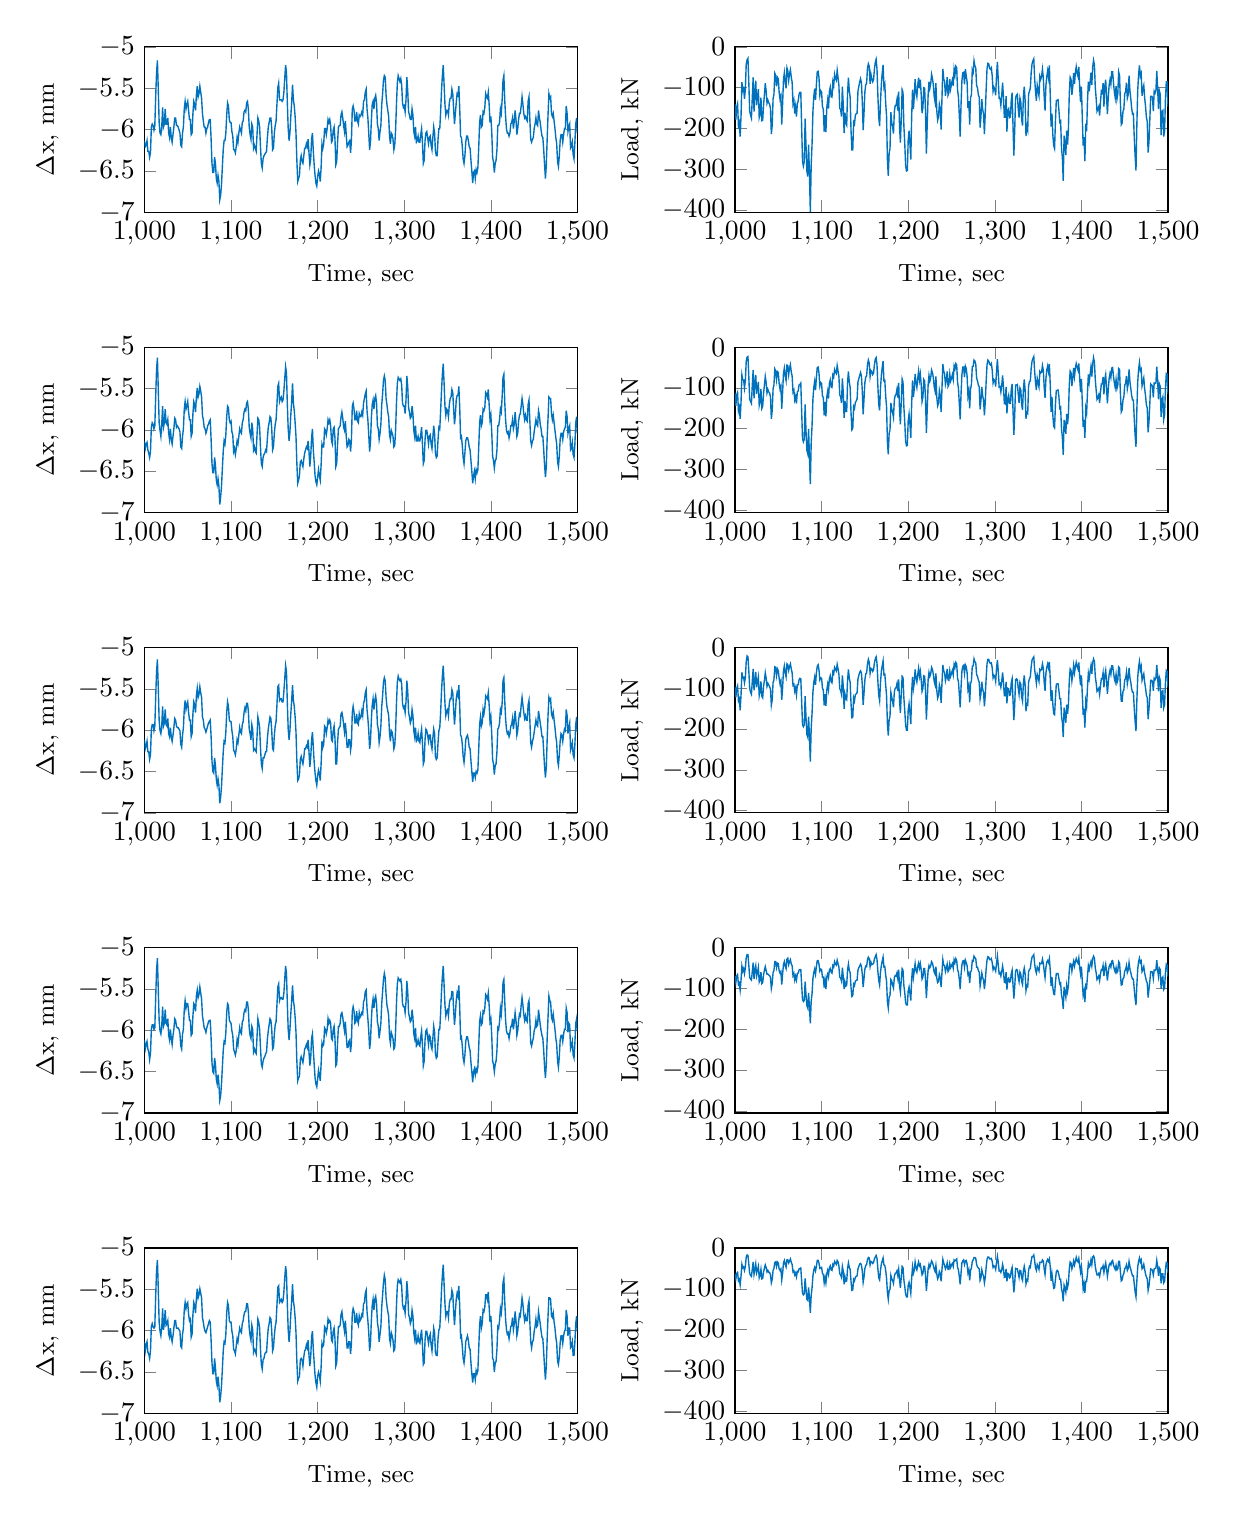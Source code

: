% This file was created by matlab2tikz.
% Minimal pgfplots version: 1.3
%
\definecolor{mycolor1}{rgb}{0.0,0.447,0.741}%
%
\begin{tikzpicture}

\begin{axis}[%
width=5.5cm,
height=2.1cm,
at={(7.5cm,7.627cm)},
scale only axis,
xmin=1000,
xmax=1500,
xlabel={\small Time, sec},
ymin=-405,
ymax=0,
ylabel={\small Load, kN},
legend style={legend cell align=left,align=left,draw=white!15!black}
]
\addplot [color=mycolor1,line width=0.5pt,solid,forget plot]
  table[row sep=crcr]{%
1000	-96.436\\
1001	-122.07\\
1002	-100.098\\
1003	-93.994\\
1004	-130.615\\
1005	-125.732\\
1006	-153.809\\
1007	-115.967\\
1008	-61.035\\
1009	-74.463\\
1010	-73.242\\
1011	-86.67\\
1012	-73.242\\
1013	-34.18\\
1014	-20.752\\
1015	-23.193\\
1016	-58.594\\
1017	-100.098\\
1018	-109.863\\
1019	-114.746\\
1020	-83.008\\
1021	-52.49\\
1022	-104.98\\
1023	-81.787\\
1024	-59.814\\
1025	-97.656\\
1026	-83.008\\
1027	-72.021\\
1028	-118.408\\
1029	-107.422\\
1030	-83.008\\
1031	-119.629\\
1032	-123.291\\
1033	-95.215\\
1034	-80.566\\
1035	-62.256\\
1036	-75.684\\
1037	-95.215\\
1038	-87.891\\
1039	-91.553\\
1040	-96.436\\
1041	-102.539\\
1042	-141.602\\
1043	-128.174\\
1044	-85.449\\
1045	-79.346\\
1046	-47.607\\
1047	-48.828\\
1048	-68.359\\
1049	-52.49\\
1050	-57.373\\
1051	-75.684\\
1052	-89.111\\
1053	-81.787\\
1054	-128.174\\
1055	-98.877\\
1056	-57.373\\
1057	-45.166\\
1058	-62.256\\
1059	-72.021\\
1060	-40.283\\
1061	-42.725\\
1062	-56.152\\
1063	-46.387\\
1064	-40.283\\
1065	-52.49\\
1066	-62.256\\
1067	-92.773\\
1068	-90.332\\
1069	-107.422\\
1070	-98.877\\
1071	-115.967\\
1072	-91.553\\
1073	-91.553\\
1074	-79.346\\
1075	-75.684\\
1076	-76.904\\
1077	-133.057\\
1078	-189.209\\
1079	-194.092\\
1080	-189.209\\
1081	-119.629\\
1082	-170.898\\
1083	-213.623\\
1084	-219.727\\
1085	-169.678\\
1086	-219.727\\
1087	-279.541\\
1088	-197.754\\
1089	-161.133\\
1090	-109.863\\
1091	-85.449\\
1092	-73.242\\
1093	-91.553\\
1094	-62.256\\
1095	-46.387\\
1096	-42.725\\
1097	-54.932\\
1098	-79.346\\
1099	-74.463\\
1100	-75.684\\
1101	-100.098\\
1102	-103.76\\
1103	-141.602\\
1104	-114.746\\
1105	-142.822\\
1106	-104.98\\
1107	-90.332\\
1108	-103.76\\
1109	-76.904\\
1110	-69.58\\
1111	-84.229\\
1112	-86.67\\
1113	-59.814\\
1114	-64.697\\
1115	-48.828\\
1116	-53.711\\
1117	-57.373\\
1118	-41.504\\
1119	-52.49\\
1120	-65.918\\
1121	-101.318\\
1122	-104.98\\
1123	-114.746\\
1124	-68.359\\
1125	-93.994\\
1126	-150.146\\
1127	-114.746\\
1128	-125.732\\
1129	-128.174\\
1130	-80.566\\
1131	-53.711\\
1132	-75.684\\
1133	-85.449\\
1134	-137.939\\
1135	-172.119\\
1136	-170.898\\
1137	-123.291\\
1138	-130.615\\
1139	-115.967\\
1140	-113.525\\
1141	-111.084\\
1142	-76.904\\
1143	-68.359\\
1144	-61.035\\
1145	-57.373\\
1146	-62.256\\
1147	-91.553\\
1148	-140.381\\
1149	-111.084\\
1150	-79.346\\
1151	-64.697\\
1152	-62.256\\
1153	-40.283\\
1154	-29.297\\
1155	-36.621\\
1156	-63.477\\
1157	-51.27\\
1158	-52.49\\
1159	-58.594\\
1160	-54.932\\
1161	-37.842\\
1162	-28.076\\
1163	-23.193\\
1164	-39.063\\
1165	-83.008\\
1166	-117.188\\
1167	-130.615\\
1168	-86.67\\
1169	-58.594\\
1170	-45.166\\
1171	-32.959\\
1172	-67.139\\
1173	-65.918\\
1174	-91.553\\
1175	-117.188\\
1176	-186.768\\
1177	-216.064\\
1178	-177.002\\
1179	-168.457\\
1180	-109.863\\
1181	-122.07\\
1182	-131.836\\
1183	-146.484\\
1184	-108.643\\
1185	-100.098\\
1186	-98.877\\
1187	-89.111\\
1188	-106.201\\
1189	-78.125\\
1190	-130.615\\
1191	-159.912\\
1192	-113.525\\
1193	-70.801\\
1194	-73.242\\
1195	-123.291\\
1196	-153.809\\
1197	-189.209\\
1198	-202.637\\
1199	-202.637\\
1200	-153.809\\
1201	-137.939\\
1202	-158.691\\
1203	-187.988\\
1204	-109.863\\
1205	-72.021\\
1206	-101.318\\
1207	-86.67\\
1208	-53.711\\
1209	-74.463\\
1210	-84.229\\
1211	-67.139\\
1212	-51.27\\
1213	-70.801\\
1214	-58.594\\
1215	-79.346\\
1216	-107.422\\
1217	-100.098\\
1218	-69.58\\
1219	-70.801\\
1220	-107.422\\
1221	-177.002\\
1222	-128.174\\
1223	-79.346\\
1224	-61.035\\
1225	-70.801\\
1226	-64.697\\
1227	-48.828\\
1228	-53.711\\
1229	-65.918\\
1230	-83.008\\
1231	-91.553\\
1232	-63.477\\
1233	-104.98\\
1234	-124.512\\
1235	-118.408\\
1236	-91.553\\
1237	-100.098\\
1238	-135.498\\
1239	-87.891\\
1240	-42.725\\
1241	-57.373\\
1242	-62.256\\
1243	-81.787\\
1244	-72.021\\
1245	-52.49\\
1246	-79.346\\
1247	-80.566\\
1248	-57.373\\
1249	-70.801\\
1250	-63.477\\
1251	-56.152\\
1252	-67.139\\
1253	-41.504\\
1254	-48.828\\
1255	-36.621\\
1256	-40.283\\
1257	-75.684\\
1258	-84.229\\
1259	-113.525\\
1260	-146.484\\
1261	-98.877\\
1262	-58.594\\
1263	-46.387\\
1264	-43.945\\
1265	-63.477\\
1266	-42.725\\
1267	-47.607\\
1268	-61.035\\
1269	-102.539\\
1270	-93.994\\
1271	-134.277\\
1272	-89.111\\
1273	-81.787\\
1274	-46.387\\
1275	-45.166\\
1276	-28.076\\
1277	-35.4\\
1278	-37.842\\
1279	-67.139\\
1280	-70.801\\
1281	-79.346\\
1282	-85.449\\
1283	-125.732\\
1284	-112.305\\
1285	-84.229\\
1286	-102.539\\
1287	-109.863\\
1288	-144.043\\
1289	-115.967\\
1290	-75.684\\
1291	-40.283\\
1292	-29.297\\
1293	-29.297\\
1294	-36.621\\
1295	-39.063\\
1296	-37.842\\
1297	-50.049\\
1298	-74.463\\
1299	-68.359\\
1300	-70.801\\
1301	-83.008\\
1302	-51.27\\
1303	-30.518\\
1304	-58.594\\
1305	-90.332\\
1306	-87.891\\
1307	-97.656\\
1308	-83.008\\
1309	-61.035\\
1310	-85.449\\
1311	-118.408\\
1312	-118.408\\
1313	-84.229\\
1314	-136.719\\
1315	-100.098\\
1316	-101.318\\
1317	-117.188\\
1318	-115.967\\
1319	-86.67\\
1320	-76.904\\
1321	-128.174\\
1322	-178.223\\
1323	-139.16\\
1324	-79.346\\
1325	-76.904\\
1326	-79.346\\
1327	-98.877\\
1328	-114.746\\
1329	-85.449\\
1330	-90.332\\
1331	-120.85\\
1332	-131.836\\
1333	-87.891\\
1334	-68.359\\
1335	-91.553\\
1336	-156.25\\
1337	-137.939\\
1338	-140.381\\
1339	-84.229\\
1340	-76.904\\
1341	-72.021\\
1342	-47.607\\
1343	-30.518\\
1344	-26.855\\
1345	-23.193\\
1346	-54.932\\
1347	-70.801\\
1348	-87.891\\
1349	-65.918\\
1350	-73.242\\
1351	-83.008\\
1352	-53.711\\
1353	-56.152\\
1354	-53.711\\
1355	-40.283\\
1356	-51.27\\
1357	-84.229\\
1358	-106.201\\
1359	-63.477\\
1360	-48.828\\
1361	-40.283\\
1362	-50.049\\
1363	-35.4\\
1364	-76.904\\
1365	-130.615\\
1366	-104.98\\
1367	-139.16\\
1368	-162.354\\
1369	-164.795\\
1370	-124.512\\
1371	-90.332\\
1372	-89.111\\
1373	-89.111\\
1374	-106.201\\
1375	-125.732\\
1376	-125.732\\
1377	-168.457\\
1378	-183.105\\
1379	-219.727\\
1380	-147.705\\
1381	-166.016\\
1382	-184.326\\
1383	-140.381\\
1384	-162.354\\
1385	-139.16\\
1386	-80.566\\
1387	-52.49\\
1388	-56.152\\
1389	-81.787\\
1390	-65.918\\
1391	-43.945\\
1392	-62.256\\
1393	-47.607\\
1394	-36.621\\
1395	-46.387\\
1396	-52.49\\
1397	-36.621\\
1398	-70.801\\
1399	-92.773\\
1400	-68.359\\
1401	-114.746\\
1402	-164.795\\
1403	-150.146\\
1404	-196.533\\
1405	-131.836\\
1406	-144.043\\
1407	-96.436\\
1408	-63.477\\
1409	-76.904\\
1410	-59.814\\
1411	-45.166\\
1412	-64.697\\
1413	-36.621\\
1414	-28.076\\
1415	-34.18\\
1416	-70.801\\
1417	-86.67\\
1418	-107.422\\
1419	-103.76\\
1420	-100.098\\
1421	-114.746\\
1422	-93.994\\
1423	-76.904\\
1424	-76.904\\
1425	-62.256\\
1426	-97.656\\
1427	-68.359\\
1428	-56.152\\
1429	-81.787\\
1430	-113.525\\
1431	-86.67\\
1432	-65.918\\
1433	-56.152\\
1434	-65.918\\
1435	-45.166\\
1436	-45.166\\
1437	-59.814\\
1438	-75.684\\
1439	-84.229\\
1440	-65.918\\
1441	-86.67\\
1442	-79.346\\
1443	-47.607\\
1444	-50.049\\
1445	-95.215\\
1446	-131.836\\
1447	-131.836\\
1448	-107.422\\
1449	-103.76\\
1450	-79.346\\
1451	-76.904\\
1452	-61.035\\
1453	-89.111\\
1454	-75.684\\
1455	-50.049\\
1456	-74.463\\
1457	-85.449\\
1458	-101.318\\
1459	-109.863\\
1460	-109.863\\
1461	-148.926\\
1462	-181.885\\
1463	-205.078\\
1464	-129.395\\
1465	-73.242\\
1466	-47.607\\
1467	-34.18\\
1468	-54.932\\
1469	-46.387\\
1470	-80.566\\
1471	-72.021\\
1472	-64.697\\
1473	-85.449\\
1474	-98.877\\
1475	-117.188\\
1476	-123.291\\
1477	-175.781\\
1478	-150.146\\
1479	-117.188\\
1480	-80.566\\
1481	-80.566\\
1482	-83.008\\
1483	-106.201\\
1484	-75.684\\
1485	-79.346\\
1486	-74.463\\
1487	-42.725\\
1488	-74.463\\
1489	-107.422\\
1490	-73.242\\
1491	-80.566\\
1492	-147.705\\
1493	-109.863\\
1494	-106.201\\
1495	-147.705\\
1496	-140.381\\
1497	-87.891\\
1498	-56.152\\
1499	-58.594\\
1500	-97.656\\
};
\end{axis}

\begin{axis}[%
width=5.5cm,
height=2.1cm,
at={(0cm,3.814cm)},
scale only axis,
xmin=1000,
xmax=1500,
xlabel={\small Time, sec},
ymin=-7,
ymax=-4.999,
ylabel={\small $\Delta \mathrm{x}$, mm},
legend style={legend cell align=left,align=left,draw=white!15!black}
]
\addplot [color=mycolor1,line width=0.5pt,solid,forget plot]
  table[row sep=crcr]{%
1000	-6.116\\
1001	-6.226\\
1002	-6.171\\
1003	-6.134\\
1004	-6.226\\
1005	-6.262\\
1006	-6.354\\
1007	-6.281\\
1008	-5.988\\
1009	-5.933\\
1010	-5.933\\
1011	-5.988\\
1012	-5.969\\
1013	-5.603\\
1014	-5.273\\
1015	-5.127\\
1016	-5.511\\
1017	-5.878\\
1018	-6.006\\
1019	-6.042\\
1020	-5.951\\
1021	-5.713\\
1022	-5.951\\
1023	-5.914\\
1024	-5.75\\
1025	-5.914\\
1026	-5.933\\
1027	-5.859\\
1028	-6.061\\
1029	-6.116\\
1030	-5.988\\
1031	-6.097\\
1032	-6.171\\
1033	-6.061\\
1034	-5.988\\
1035	-5.859\\
1036	-5.878\\
1037	-5.951\\
1038	-5.969\\
1039	-5.969\\
1040	-5.988\\
1041	-6.042\\
1042	-6.189\\
1043	-6.226\\
1044	-6.042\\
1045	-5.988\\
1046	-5.75\\
1047	-5.64\\
1048	-5.731\\
1049	-5.676\\
1050	-5.676\\
1051	-5.768\\
1052	-5.878\\
1053	-5.878\\
1054	-6.061\\
1055	-6.042\\
1056	-5.823\\
1057	-5.676\\
1058	-5.695\\
1059	-5.768\\
1060	-5.585\\
1061	-5.511\\
1062	-5.603\\
1063	-5.566\\
1064	-5.475\\
1065	-5.548\\
1066	-5.621\\
1067	-5.823\\
1068	-5.896\\
1069	-5.969\\
1070	-5.988\\
1071	-6.024\\
1072	-5.969\\
1073	-5.933\\
1074	-5.896\\
1075	-5.878\\
1076	-5.878\\
1077	-6.097\\
1078	-6.39\\
1079	-6.5\\
1080	-6.519\\
1081	-6.335\\
1082	-6.409\\
1083	-6.592\\
1084	-6.647\\
1085	-6.537\\
1086	-6.647\\
1087	-6.848\\
1088	-6.793\\
1089	-6.647\\
1090	-6.445\\
1091	-6.244\\
1092	-6.134\\
1093	-6.152\\
1094	-6.024\\
1095	-5.786\\
1096	-5.676\\
1097	-5.695\\
1098	-5.878\\
1099	-5.896\\
1100	-5.914\\
1101	-6.006\\
1102	-6.061\\
1103	-6.226\\
1104	-6.262\\
1105	-6.299\\
1106	-6.244\\
1107	-6.116\\
1108	-6.171\\
1109	-6.061\\
1110	-5.969\\
1111	-6.024\\
1112	-6.042\\
1113	-5.896\\
1114	-5.878\\
1115	-5.786\\
1116	-5.75\\
1117	-5.768\\
1118	-5.658\\
1119	-5.658\\
1120	-5.75\\
1121	-5.969\\
1122	-6.061\\
1123	-6.097\\
1124	-5.951\\
1125	-5.988\\
1126	-6.262\\
1127	-6.226\\
1128	-6.262\\
1129	-6.281\\
1130	-6.079\\
1131	-5.859\\
1132	-5.914\\
1133	-5.988\\
1134	-6.207\\
1135	-6.409\\
1136	-6.445\\
1137	-6.372\\
1138	-6.335\\
1139	-6.317\\
1140	-6.281\\
1141	-6.262\\
1142	-6.097\\
1143	-6.006\\
1144	-5.933\\
1145	-5.859\\
1146	-5.878\\
1147	-5.988\\
1148	-6.226\\
1149	-6.207\\
1150	-6.042\\
1151	-5.933\\
1152	-5.896\\
1153	-5.695\\
1154	-5.475\\
1155	-5.438\\
1156	-5.64\\
1157	-5.603\\
1158	-5.603\\
1159	-5.621\\
1160	-5.621\\
1161	-5.548\\
1162	-5.383\\
1163	-5.219\\
1164	-5.31\\
1165	-5.676\\
1166	-5.988\\
1167	-6.116\\
1168	-5.988\\
1169	-5.804\\
1170	-5.64\\
1171	-5.457\\
1172	-5.64\\
1173	-5.713\\
1174	-5.841\\
1175	-6.024\\
1176	-6.372\\
1177	-6.61\\
1178	-6.573\\
1179	-6.555\\
1180	-6.354\\
1181	-6.317\\
1182	-6.354\\
1183	-6.39\\
1184	-6.317\\
1185	-6.226\\
1186	-6.207\\
1187	-6.171\\
1188	-6.207\\
1189	-6.116\\
1190	-6.262\\
1191	-6.427\\
1192	-6.335\\
1193	-6.097\\
1194	-6.042\\
1195	-6.244\\
1196	-6.409\\
1197	-6.573\\
1198	-6.647\\
1199	-6.683\\
1200	-6.592\\
1201	-6.482\\
1202	-6.537\\
1203	-6.61\\
1204	-6.409\\
1205	-6.152\\
1206	-6.189\\
1207	-6.171\\
1208	-5.969\\
1209	-5.988\\
1210	-6.042\\
1211	-5.988\\
1212	-5.859\\
1213	-5.914\\
1214	-5.878\\
1215	-5.914\\
1216	-6.097\\
1217	-6.116\\
1218	-5.988\\
1219	-5.951\\
1220	-6.097\\
1221	-6.427\\
1222	-6.409\\
1223	-6.152\\
1224	-5.951\\
1225	-5.951\\
1226	-5.914\\
1227	-5.804\\
1228	-5.786\\
1229	-5.841\\
1230	-5.933\\
1231	-6.006\\
1232	-5.896\\
1233	-6.061\\
1234	-6.207\\
1235	-6.207\\
1236	-6.134\\
1237	-6.116\\
1238	-6.262\\
1239	-6.152\\
1240	-5.768\\
1241	-5.713\\
1242	-5.768\\
1243	-5.914\\
1244	-5.896\\
1245	-5.768\\
1246	-5.878\\
1247	-5.914\\
1248	-5.786\\
1249	-5.841\\
1250	-5.823\\
1251	-5.786\\
1252	-5.804\\
1253	-5.658\\
1254	-5.621\\
1255	-5.53\\
1256	-5.511\\
1257	-5.731\\
1258	-5.859\\
1259	-6.006\\
1260	-6.226\\
1261	-6.134\\
1262	-5.878\\
1263	-5.695\\
1264	-5.621\\
1265	-5.731\\
1266	-5.621\\
1267	-5.585\\
1268	-5.676\\
1269	-5.896\\
1270	-5.951\\
1271	-6.097\\
1272	-6.006\\
1273	-5.914\\
1274	-5.676\\
1275	-5.53\\
1276	-5.383\\
1277	-5.31\\
1278	-5.365\\
1279	-5.566\\
1280	-5.695\\
1281	-5.75\\
1282	-5.823\\
1283	-6.079\\
1284	-6.152\\
1285	-6.024\\
1286	-6.061\\
1287	-6.097\\
1288	-6.226\\
1289	-6.207\\
1290	-6.006\\
1291	-5.676\\
1292	-5.438\\
1293	-5.365\\
1294	-5.383\\
1295	-5.402\\
1296	-5.383\\
1297	-5.457\\
1298	-5.676\\
1299	-5.713\\
1300	-5.713\\
1301	-5.786\\
1302	-5.658\\
1303	-5.402\\
1304	-5.53\\
1305	-5.786\\
1306	-5.841\\
1307	-5.896\\
1308	-5.878\\
1309	-5.75\\
1310	-5.841\\
1311	-6.042\\
1312	-6.097\\
1313	-5.969\\
1314	-6.189\\
1315	-6.171\\
1316	-6.116\\
1317	-6.171\\
1318	-6.189\\
1319	-6.079\\
1320	-6.006\\
1321	-6.171\\
1322	-6.427\\
1323	-6.372\\
1324	-6.116\\
1325	-6.006\\
1326	-5.988\\
1327	-6.079\\
1328	-6.171\\
1329	-6.061\\
1330	-6.079\\
1331	-6.189\\
1332	-6.226\\
1333	-6.097\\
1334	-5.951\\
1335	-6.024\\
1336	-6.281\\
1337	-6.335\\
1338	-6.317\\
1339	-6.134\\
1340	-5.988\\
1341	-5.988\\
1342	-5.786\\
1343	-5.53\\
1344	-5.347\\
1345	-5.219\\
1346	-5.457\\
1347	-5.695\\
1348	-5.823\\
1349	-5.768\\
1350	-5.75\\
1351	-5.823\\
1352	-5.676\\
1353	-5.621\\
1354	-5.621\\
1355	-5.53\\
1356	-5.53\\
1357	-5.75\\
1358	-5.933\\
1359	-5.804\\
1360	-5.64\\
1361	-5.548\\
1362	-5.585\\
1363	-5.457\\
1364	-5.713\\
1365	-6.097\\
1366	-6.079\\
1367	-6.189\\
1368	-6.335\\
1369	-6.39\\
1370	-6.299\\
1371	-6.134\\
1372	-6.079\\
1373	-6.079\\
1374	-6.134\\
1375	-6.207\\
1376	-6.244\\
1377	-6.39\\
1378	-6.5\\
1379	-6.628\\
1380	-6.5\\
1381	-6.464\\
1382	-6.537\\
1383	-6.464\\
1384	-6.5\\
1385	-6.445\\
1386	-6.189\\
1387	-5.896\\
1388	-5.823\\
1389	-5.933\\
1390	-5.914\\
1391	-5.768\\
1392	-5.786\\
1393	-5.731\\
1394	-5.566\\
1395	-5.585\\
1396	-5.621\\
1397	-5.548\\
1398	-5.695\\
1399	-5.896\\
1400	-5.859\\
1401	-6.061\\
1402	-6.372\\
1403	-6.409\\
1404	-6.5\\
1405	-6.409\\
1406	-6.372\\
1407	-6.244\\
1408	-5.969\\
1409	-5.988\\
1410	-5.896\\
1411	-5.731\\
1412	-5.804\\
1413	-5.658\\
1414	-5.42\\
1415	-5.383\\
1416	-5.64\\
1417	-5.878\\
1418	-6.006\\
1419	-6.042\\
1420	-6.042\\
1421	-6.097\\
1422	-6.024\\
1423	-5.951\\
1424	-5.951\\
1425	-5.859\\
1426	-5.988\\
1427	-5.896\\
1428	-5.786\\
1429	-5.878\\
1430	-6.061\\
1431	-6.006\\
1432	-5.878\\
1433	-5.804\\
1434	-5.823\\
1435	-5.695\\
1436	-5.603\\
1437	-5.695\\
1438	-5.804\\
1439	-5.878\\
1440	-5.823\\
1441	-5.878\\
1442	-5.896\\
1443	-5.676\\
1444	-5.64\\
1445	-5.878\\
1446	-6.152\\
1447	-6.189\\
1448	-6.134\\
1449	-6.097\\
1450	-6.006\\
1451	-5.969\\
1452	-5.878\\
1453	-5.951\\
1454	-5.933\\
1455	-5.75\\
1456	-5.841\\
1457	-5.933\\
1458	-6.006\\
1459	-6.061\\
1460	-6.097\\
1461	-6.244\\
1462	-6.445\\
1463	-6.573\\
1464	-6.409\\
1465	-6.097\\
1466	-5.841\\
1467	-5.585\\
1468	-5.64\\
1469	-5.658\\
1470	-5.841\\
1471	-5.878\\
1472	-5.804\\
1473	-5.896\\
1474	-5.988\\
1475	-6.097\\
1476	-6.171\\
1477	-6.372\\
1478	-6.445\\
1479	-6.317\\
1480	-6.116\\
1481	-6.061\\
1482	-6.061\\
1483	-6.134\\
1484	-6.042\\
1485	-5.988\\
1486	-5.988\\
1487	-5.731\\
1488	-5.786\\
1489	-6.024\\
1490	-5.914\\
1491	-5.933\\
1492	-6.226\\
1493	-6.189\\
1494	-6.134\\
1495	-6.299\\
1496	-6.335\\
1497	-6.152\\
1498	-5.914\\
1499	-5.859\\
1500	-6.006\\
};
\end{axis}

\begin{axis}[%
width=5.5cm,
height=2.1cm,
at={(0cm,15.254cm)},
scale only axis,
xmin=1000,
xmax=1500,
xlabel={\small Time, sec},
ymin=-7,
ymax=-4.999,
ylabel={\small $\Delta \mathrm{x}$, mm},
legend style={legend cell align=left,align=left,draw=white!15!black}
]
\addplot [color=mycolor1,line width=0.5pt,solid,forget plot]
  table[row sep=crcr]{%
1000	-6.134\\
1001	-6.207\\
1002	-6.189\\
1003	-6.134\\
1004	-6.262\\
1005	-6.262\\
1006	-6.335\\
1007	-6.281\\
1008	-5.969\\
1009	-5.933\\
1010	-5.951\\
1011	-6.006\\
1012	-5.951\\
1013	-5.603\\
1014	-5.31\\
1015	-5.164\\
1016	-5.511\\
1017	-5.914\\
1018	-6.042\\
1019	-6.061\\
1020	-5.969\\
1021	-5.731\\
1022	-5.969\\
1023	-5.933\\
1024	-5.75\\
1025	-5.933\\
1026	-5.933\\
1027	-5.859\\
1028	-6.042\\
1029	-6.097\\
1030	-5.969\\
1031	-6.097\\
1032	-6.152\\
1033	-6.061\\
1034	-5.969\\
1035	-5.859\\
1036	-5.859\\
1037	-5.951\\
1038	-5.951\\
1039	-5.969\\
1040	-6.006\\
1041	-6.042\\
1042	-6.189\\
1043	-6.207\\
1044	-6.042\\
1045	-5.969\\
1046	-5.75\\
1047	-5.658\\
1048	-5.75\\
1049	-5.695\\
1050	-5.658\\
1051	-5.768\\
1052	-5.878\\
1053	-5.878\\
1054	-6.061\\
1055	-6.042\\
1056	-5.804\\
1057	-5.658\\
1058	-5.695\\
1059	-5.768\\
1060	-5.585\\
1061	-5.475\\
1062	-5.603\\
1063	-5.566\\
1064	-5.475\\
1065	-5.548\\
1066	-5.621\\
1067	-5.804\\
1068	-5.896\\
1069	-5.969\\
1070	-5.969\\
1071	-6.042\\
1072	-5.988\\
1073	-5.969\\
1074	-5.914\\
1075	-5.878\\
1076	-5.878\\
1077	-6.116\\
1078	-6.409\\
1079	-6.519\\
1080	-6.519\\
1081	-6.335\\
1082	-6.409\\
1083	-6.592\\
1084	-6.647\\
1085	-6.555\\
1086	-6.628\\
1087	-6.848\\
1088	-6.793\\
1089	-6.665\\
1090	-6.445\\
1091	-6.244\\
1092	-6.134\\
1093	-6.134\\
1094	-6.042\\
1095	-5.823\\
1096	-5.676\\
1097	-5.713\\
1098	-5.878\\
1099	-5.914\\
1100	-5.914\\
1101	-6.024\\
1102	-6.079\\
1103	-6.244\\
1104	-6.244\\
1105	-6.281\\
1106	-6.207\\
1107	-6.097\\
1108	-6.152\\
1109	-6.042\\
1110	-5.969\\
1111	-6.006\\
1112	-6.042\\
1113	-5.914\\
1114	-5.896\\
1115	-5.786\\
1116	-5.768\\
1117	-5.786\\
1118	-5.676\\
1119	-5.658\\
1120	-5.75\\
1121	-5.969\\
1122	-6.061\\
1123	-6.116\\
1124	-5.933\\
1125	-5.969\\
1126	-6.226\\
1127	-6.189\\
1128	-6.226\\
1129	-6.262\\
1130	-6.061\\
1131	-5.859\\
1132	-5.896\\
1133	-5.969\\
1134	-6.207\\
1135	-6.409\\
1136	-6.464\\
1137	-6.354\\
1138	-6.317\\
1139	-6.299\\
1140	-6.281\\
1141	-6.262\\
1142	-6.097\\
1143	-5.969\\
1144	-5.914\\
1145	-5.859\\
1146	-5.859\\
1147	-5.988\\
1148	-6.244\\
1149	-6.226\\
1150	-6.042\\
1151	-5.951\\
1152	-5.896\\
1153	-5.695\\
1154	-5.493\\
1155	-5.438\\
1156	-5.64\\
1157	-5.64\\
1158	-5.64\\
1159	-5.658\\
1160	-5.64\\
1161	-5.548\\
1162	-5.383\\
1163	-5.219\\
1164	-5.31\\
1165	-5.676\\
1166	-5.988\\
1167	-6.134\\
1168	-6.042\\
1169	-5.841\\
1170	-5.676\\
1171	-5.457\\
1172	-5.64\\
1173	-5.713\\
1174	-5.841\\
1175	-6.042\\
1176	-6.372\\
1177	-6.628\\
1178	-6.592\\
1179	-6.555\\
1180	-6.372\\
1181	-6.317\\
1182	-6.39\\
1183	-6.409\\
1184	-6.317\\
1185	-6.226\\
1186	-6.226\\
1187	-6.171\\
1188	-6.207\\
1189	-6.116\\
1190	-6.281\\
1191	-6.427\\
1192	-6.354\\
1193	-6.116\\
1194	-6.042\\
1195	-6.262\\
1196	-6.427\\
1197	-6.555\\
1198	-6.647\\
1199	-6.683\\
1200	-6.573\\
1201	-6.5\\
1202	-6.537\\
1203	-6.628\\
1204	-6.464\\
1205	-6.171\\
1206	-6.226\\
1207	-6.171\\
1208	-5.988\\
1209	-5.988\\
1210	-6.061\\
1211	-5.988\\
1212	-5.878\\
1213	-5.914\\
1214	-5.878\\
1215	-5.951\\
1216	-6.152\\
1217	-6.134\\
1218	-6.006\\
1219	-5.969\\
1220	-6.116\\
1221	-6.427\\
1222	-6.39\\
1223	-6.152\\
1224	-5.969\\
1225	-5.951\\
1226	-5.951\\
1227	-5.823\\
1228	-5.786\\
1229	-5.859\\
1230	-5.951\\
1231	-6.024\\
1232	-5.896\\
1233	-6.061\\
1234	-6.207\\
1235	-6.189\\
1236	-6.152\\
1237	-6.134\\
1238	-6.281\\
1239	-6.134\\
1240	-5.75\\
1241	-5.713\\
1242	-5.768\\
1243	-5.896\\
1244	-5.896\\
1245	-5.786\\
1246	-5.896\\
1247	-5.933\\
1248	-5.823\\
1249	-5.841\\
1250	-5.823\\
1251	-5.786\\
1252	-5.823\\
1253	-5.658\\
1254	-5.64\\
1255	-5.548\\
1256	-5.511\\
1257	-5.75\\
1258	-5.859\\
1259	-6.042\\
1260	-6.244\\
1261	-6.152\\
1262	-5.896\\
1263	-5.695\\
1264	-5.658\\
1265	-5.75\\
1266	-5.621\\
1267	-5.585\\
1268	-5.676\\
1269	-5.933\\
1270	-5.988\\
1271	-6.134\\
1272	-6.024\\
1273	-5.951\\
1274	-5.695\\
1275	-5.566\\
1276	-5.402\\
1277	-5.347\\
1278	-5.365\\
1279	-5.585\\
1280	-5.695\\
1281	-5.768\\
1282	-5.841\\
1283	-6.079\\
1284	-6.171\\
1285	-6.042\\
1286	-6.061\\
1287	-6.116\\
1288	-6.244\\
1289	-6.189\\
1290	-6.006\\
1291	-5.695\\
1292	-5.438\\
1293	-5.347\\
1294	-5.383\\
1295	-5.42\\
1296	-5.383\\
1297	-5.457\\
1298	-5.676\\
1299	-5.731\\
1300	-5.713\\
1301	-5.786\\
1302	-5.64\\
1303	-5.365\\
1304	-5.53\\
1305	-5.786\\
1306	-5.823\\
1307	-5.878\\
1308	-5.878\\
1309	-5.75\\
1310	-5.823\\
1311	-6.024\\
1312	-6.079\\
1313	-5.969\\
1314	-6.152\\
1315	-6.134\\
1316	-6.079\\
1317	-6.152\\
1318	-6.152\\
1319	-6.061\\
1320	-5.988\\
1321	-6.152\\
1322	-6.409\\
1323	-6.372\\
1324	-6.134\\
1325	-6.042\\
1326	-6.024\\
1327	-6.097\\
1328	-6.171\\
1329	-6.097\\
1330	-6.079\\
1331	-6.189\\
1332	-6.244\\
1333	-6.097\\
1334	-5.969\\
1335	-6.042\\
1336	-6.262\\
1337	-6.317\\
1338	-6.317\\
1339	-6.116\\
1340	-5.988\\
1341	-5.988\\
1342	-5.786\\
1343	-5.53\\
1344	-5.347\\
1345	-5.219\\
1346	-5.457\\
1347	-5.695\\
1348	-5.823\\
1349	-5.768\\
1350	-5.768\\
1351	-5.823\\
1352	-5.676\\
1353	-5.621\\
1354	-5.621\\
1355	-5.511\\
1356	-5.566\\
1357	-5.75\\
1358	-5.933\\
1359	-5.804\\
1360	-5.676\\
1361	-5.566\\
1362	-5.585\\
1363	-5.475\\
1364	-5.731\\
1365	-6.079\\
1366	-6.097\\
1367	-6.207\\
1368	-6.354\\
1369	-6.409\\
1370	-6.317\\
1371	-6.152\\
1372	-6.079\\
1373	-6.079\\
1374	-6.134\\
1375	-6.207\\
1376	-6.226\\
1377	-6.372\\
1378	-6.5\\
1379	-6.647\\
1380	-6.519\\
1381	-6.5\\
1382	-6.592\\
1383	-6.482\\
1384	-6.519\\
1385	-6.464\\
1386	-6.207\\
1387	-5.914\\
1388	-5.823\\
1389	-5.969\\
1390	-5.951\\
1391	-5.786\\
1392	-5.804\\
1393	-5.731\\
1394	-5.566\\
1395	-5.603\\
1396	-5.621\\
1397	-5.548\\
1398	-5.695\\
1399	-5.914\\
1400	-5.841\\
1401	-6.024\\
1402	-6.335\\
1403	-6.39\\
1404	-6.519\\
1405	-6.409\\
1406	-6.372\\
1407	-6.244\\
1408	-5.951\\
1409	-5.951\\
1410	-5.914\\
1411	-5.75\\
1412	-5.804\\
1413	-5.64\\
1414	-5.402\\
1415	-5.347\\
1416	-5.64\\
1417	-5.841\\
1418	-5.988\\
1419	-6.042\\
1420	-6.042\\
1421	-6.079\\
1422	-6.042\\
1423	-5.933\\
1424	-5.914\\
1425	-5.859\\
1426	-5.988\\
1427	-5.896\\
1428	-5.768\\
1429	-5.878\\
1430	-6.061\\
1431	-5.988\\
1432	-5.878\\
1433	-5.804\\
1434	-5.804\\
1435	-5.713\\
1436	-5.603\\
1437	-5.695\\
1438	-5.804\\
1439	-5.859\\
1440	-5.841\\
1441	-5.878\\
1442	-5.896\\
1443	-5.658\\
1444	-5.603\\
1445	-5.878\\
1446	-6.116\\
1447	-6.152\\
1448	-6.116\\
1449	-6.097\\
1450	-5.988\\
1451	-5.933\\
1452	-5.859\\
1453	-5.933\\
1454	-5.951\\
1455	-5.768\\
1456	-5.859\\
1457	-5.914\\
1458	-6.006\\
1459	-6.079\\
1460	-6.097\\
1461	-6.244\\
1462	-6.427\\
1463	-6.592\\
1464	-6.427\\
1465	-6.116\\
1466	-5.823\\
1467	-5.566\\
1468	-5.621\\
1469	-5.603\\
1470	-5.804\\
1471	-5.841\\
1472	-5.804\\
1473	-5.896\\
1474	-5.988\\
1475	-6.097\\
1476	-6.171\\
1477	-6.39\\
1478	-6.445\\
1479	-6.317\\
1480	-6.134\\
1481	-6.061\\
1482	-6.061\\
1483	-6.152\\
1484	-6.061\\
1485	-5.988\\
1486	-5.988\\
1487	-5.713\\
1488	-5.804\\
1489	-6.024\\
1490	-5.969\\
1491	-5.933\\
1492	-6.226\\
1493	-6.207\\
1494	-6.152\\
1495	-6.299\\
1496	-6.354\\
1497	-6.152\\
1498	-5.933\\
1499	-5.859\\
1500	-6.042\\
};
\end{axis}

\begin{axis}[%
width=5.5cm,
height=2.1cm,
at={(7.5cm,11.441cm)},
scale only axis,
xmin=1000,
xmax=1500,
xlabel={\small Time, sec},
ymin=-405,
ymax=0,
ylabel={\small Load, kN},
legend style={legend cell align=left,align=left,draw=white!15!black}
]
\addplot [color=mycolor1,line width=0.5pt,solid,forget plot]
  table[row sep=crcr]{%
1000	-112.305\\
1001	-144.043\\
1002	-117.188\\
1003	-111.084\\
1004	-156.25\\
1005	-147.705\\
1006	-175.781\\
1007	-134.277\\
1008	-68.359\\
1009	-80.566\\
1010	-80.566\\
1011	-100.098\\
1012	-81.787\\
1013	-34.18\\
1014	-24.414\\
1015	-23.193\\
1016	-73.242\\
1017	-128.174\\
1018	-133.057\\
1019	-137.939\\
1020	-92.773\\
1021	-56.152\\
1022	-125.732\\
1023	-86.67\\
1024	-68.359\\
1025	-114.746\\
1026	-100.098\\
1027	-85.449\\
1028	-142.822\\
1029	-133.057\\
1030	-102.539\\
1031	-150.146\\
1032	-145.264\\
1033	-113.525\\
1034	-92.773\\
1035	-72.021\\
1036	-86.67\\
1037	-112.305\\
1038	-103.76\\
1039	-109.863\\
1040	-112.305\\
1041	-122.07\\
1042	-175.781\\
1043	-155.029\\
1044	-102.539\\
1045	-92.773\\
1046	-53.711\\
1047	-58.594\\
1048	-79.346\\
1049	-59.814\\
1050	-62.256\\
1051	-89.111\\
1052	-102.539\\
1053	-95.215\\
1054	-151.367\\
1055	-111.084\\
1056	-64.697\\
1057	-51.27\\
1058	-69.58\\
1059	-81.787\\
1060	-43.945\\
1061	-45.166\\
1062	-67.139\\
1063	-51.27\\
1064	-42.725\\
1065	-61.035\\
1066	-70.801\\
1067	-109.863\\
1068	-104.98\\
1069	-129.395\\
1070	-120.85\\
1071	-137.939\\
1072	-109.863\\
1073	-107.422\\
1074	-92.773\\
1075	-91.553\\
1076	-87.891\\
1077	-157.471\\
1078	-224.609\\
1079	-231.934\\
1080	-225.83\\
1081	-140.381\\
1082	-205.078\\
1083	-252.686\\
1084	-261.23\\
1085	-200.195\\
1086	-270.996\\
1087	-335.693\\
1088	-235.596\\
1089	-191.65\\
1090	-128.174\\
1091	-98.877\\
1092	-84.229\\
1093	-104.98\\
1094	-74.463\\
1095	-50.049\\
1096	-48.828\\
1097	-63.477\\
1098	-95.215\\
1099	-86.67\\
1100	-89.111\\
1101	-119.629\\
1102	-123.291\\
1103	-167.236\\
1104	-134.277\\
1105	-169.678\\
1106	-122.07\\
1107	-108.643\\
1108	-125.732\\
1109	-89.111\\
1110	-80.566\\
1111	-97.656\\
1112	-98.877\\
1113	-68.359\\
1114	-73.242\\
1115	-54.932\\
1116	-61.035\\
1117	-64.697\\
1118	-45.166\\
1119	-58.594\\
1120	-72.021\\
1121	-117.188\\
1122	-122.07\\
1123	-136.719\\
1124	-76.904\\
1125	-109.863\\
1126	-173.34\\
1127	-131.836\\
1128	-157.471\\
1129	-157.471\\
1130	-85.449\\
1131	-59.814\\
1132	-85.449\\
1133	-98.877\\
1134	-161.133\\
1135	-202.637\\
1136	-198.975\\
1137	-145.264\\
1138	-150.146\\
1139	-135.498\\
1140	-131.836\\
1141	-126.953\\
1142	-85.449\\
1143	-76.904\\
1144	-69.58\\
1145	-62.256\\
1146	-70.801\\
1147	-107.422\\
1148	-164.795\\
1149	-125.732\\
1150	-86.67\\
1151	-73.242\\
1152	-70.801\\
1153	-42.725\\
1154	-31.738\\
1155	-39.063\\
1156	-72.021\\
1157	-57.373\\
1158	-59.814\\
1159	-67.139\\
1160	-63.477\\
1161	-43.945\\
1162	-29.297\\
1163	-25.635\\
1164	-43.945\\
1165	-96.436\\
1166	-140.381\\
1167	-155.029\\
1168	-101.318\\
1169	-69.58\\
1170	-50.049\\
1171	-34.18\\
1172	-83.008\\
1173	-81.787\\
1174	-119.629\\
1175	-145.264\\
1176	-230.713\\
1177	-262.451\\
1178	-211.182\\
1179	-202.637\\
1180	-136.719\\
1181	-151.367\\
1182	-159.912\\
1183	-172.119\\
1184	-129.395\\
1185	-118.408\\
1186	-115.967\\
1187	-103.76\\
1188	-123.291\\
1189	-87.891\\
1190	-153.809\\
1191	-189.209\\
1192	-133.057\\
1193	-78.125\\
1194	-85.449\\
1195	-146.484\\
1196	-181.885\\
1197	-229.492\\
1198	-241.699\\
1199	-240.479\\
1200	-180.664\\
1201	-163.574\\
1202	-187.988\\
1203	-222.168\\
1204	-139.16\\
1205	-81.787\\
1206	-122.07\\
1207	-102.539\\
1208	-65.918\\
1209	-87.891\\
1210	-98.877\\
1211	-76.904\\
1212	-58.594\\
1213	-80.566\\
1214	-65.918\\
1215	-91.553\\
1216	-133.057\\
1217	-122.07\\
1218	-79.346\\
1219	-83.008\\
1220	-126.953\\
1221	-209.961\\
1222	-150.146\\
1223	-92.773\\
1224	-69.58\\
1225	-83.008\\
1226	-74.463\\
1227	-56.152\\
1228	-62.256\\
1229	-74.463\\
1230	-96.436\\
1231	-107.422\\
1232	-72.021\\
1233	-122.07\\
1234	-144.043\\
1235	-137.939\\
1236	-106.201\\
1237	-118.408\\
1238	-158.691\\
1239	-101.318\\
1240	-41.504\\
1241	-58.594\\
1242	-65.918\\
1243	-91.553\\
1244	-81.787\\
1245	-59.814\\
1246	-96.436\\
1247	-91.553\\
1248	-65.918\\
1249	-83.008\\
1250	-76.904\\
1251	-67.139\\
1252	-79.346\\
1253	-46.387\\
1254	-53.711\\
1255	-40.283\\
1256	-43.945\\
1257	-86.67\\
1258	-100.098\\
1259	-137.939\\
1260	-177.002\\
1261	-115.967\\
1262	-68.359\\
1263	-48.828\\
1264	-48.828\\
1265	-73.242\\
1266	-46.387\\
1267	-52.49\\
1268	-70.801\\
1269	-119.629\\
1270	-107.422\\
1271	-150.146\\
1272	-102.539\\
1273	-91.553\\
1274	-47.607\\
1275	-47.607\\
1276	-31.738\\
1277	-34.18\\
1278	-41.504\\
1279	-75.684\\
1280	-83.008\\
1281	-92.773\\
1282	-97.656\\
1283	-152.588\\
1284	-130.615\\
1285	-97.656\\
1286	-119.629\\
1287	-129.395\\
1288	-167.236\\
1289	-133.057\\
1290	-84.229\\
1291	-43.945\\
1292	-31.738\\
1293	-34.18\\
1294	-41.504\\
1295	-43.945\\
1296	-40.283\\
1297	-56.152\\
1298	-87.891\\
1299	-79.346\\
1300	-81.787\\
1301	-96.436\\
1302	-58.594\\
1303	-29.297\\
1304	-64.697\\
1305	-97.656\\
1306	-96.436\\
1307	-109.863\\
1308	-93.994\\
1309	-69.58\\
1310	-97.656\\
1311	-137.939\\
1312	-139.16\\
1313	-97.656\\
1314	-162.354\\
1315	-128.174\\
1316	-118.408\\
1317	-137.939\\
1318	-137.939\\
1319	-103.76\\
1320	-90.332\\
1321	-153.809\\
1322	-214.844\\
1323	-164.795\\
1324	-92.773\\
1325	-92.773\\
1326	-91.553\\
1327	-113.525\\
1328	-136.719\\
1329	-100.098\\
1330	-104.98\\
1331	-140.381\\
1332	-153.809\\
1333	-103.76\\
1334	-79.346\\
1335	-104.98\\
1336	-175.781\\
1337	-159.912\\
1338	-162.354\\
1339	-95.215\\
1340	-84.229\\
1341	-83.008\\
1342	-52.49\\
1343	-34.18\\
1344	-28.076\\
1345	-23.193\\
1346	-59.814\\
1347	-86.67\\
1348	-104.98\\
1349	-76.904\\
1350	-87.891\\
1351	-97.656\\
1352	-59.814\\
1353	-63.477\\
1354	-61.035\\
1355	-45.166\\
1356	-57.373\\
1357	-97.656\\
1358	-124.512\\
1359	-78.125\\
1360	-56.152\\
1361	-46.387\\
1362	-59.814\\
1363	-41.504\\
1364	-91.553\\
1365	-158.691\\
1366	-122.07\\
1367	-167.236\\
1368	-194.092\\
1369	-197.754\\
1370	-140.381\\
1371	-106.201\\
1372	-106.201\\
1373	-104.98\\
1374	-120.85\\
1375	-150.146\\
1376	-147.705\\
1377	-200.195\\
1378	-220.947\\
1379	-263.672\\
1380	-178.223\\
1381	-190.43\\
1382	-212.402\\
1383	-163.574\\
1384	-189.209\\
1385	-163.574\\
1386	-91.553\\
1387	-58.594\\
1388	-62.256\\
1389	-95.215\\
1390	-75.684\\
1391	-51.27\\
1392	-72.021\\
1393	-52.49\\
1394	-40.283\\
1395	-48.828\\
1396	-56.152\\
1397	-40.283\\
1398	-76.904\\
1399	-109.863\\
1400	-78.125\\
1401	-134.277\\
1402	-195.313\\
1403	-178.223\\
1404	-222.168\\
1405	-150.146\\
1406	-161.133\\
1407	-111.084\\
1408	-67.139\\
1409	-85.449\\
1410	-67.139\\
1411	-48.828\\
1412	-72.021\\
1413	-41.504\\
1414	-25.635\\
1415	-36.621\\
1416	-79.346\\
1417	-104.98\\
1418	-128.174\\
1419	-124.512\\
1420	-117.188\\
1421	-136.719\\
1422	-111.084\\
1423	-90.332\\
1424	-90.332\\
1425	-73.242\\
1426	-115.967\\
1427	-78.125\\
1428	-67.139\\
1429	-100.098\\
1430	-137.939\\
1431	-103.76\\
1432	-76.904\\
1433	-64.697\\
1434	-74.463\\
1435	-51.27\\
1436	-50.049\\
1437	-72.021\\
1438	-86.67\\
1439	-98.877\\
1440	-79.346\\
1441	-101.318\\
1442	-92.773\\
1443	-52.49\\
1444	-54.932\\
1445	-112.305\\
1446	-158.691\\
1447	-153.809\\
1448	-129.395\\
1449	-122.07\\
1450	-92.773\\
1451	-89.111\\
1452	-70.801\\
1453	-102.539\\
1454	-90.332\\
1455	-54.932\\
1456	-84.229\\
1457	-101.318\\
1458	-118.408\\
1459	-129.395\\
1460	-129.395\\
1461	-175.781\\
1462	-216.064\\
1463	-244.141\\
1464	-153.809\\
1465	-85.449\\
1466	-54.932\\
1467	-37.842\\
1468	-57.373\\
1469	-53.711\\
1470	-95.215\\
1471	-85.449\\
1472	-75.684\\
1473	-102.539\\
1474	-118.408\\
1475	-141.602\\
1476	-148.926\\
1477	-208.74\\
1478	-181.885\\
1479	-136.719\\
1480	-90.332\\
1481	-92.773\\
1482	-95.215\\
1483	-123.291\\
1484	-87.891\\
1485	-89.111\\
1486	-87.891\\
1487	-47.607\\
1488	-81.787\\
1489	-128.174\\
1490	-90.332\\
1491	-96.436\\
1492	-170.898\\
1493	-129.395\\
1494	-122.07\\
1495	-177.002\\
1496	-166.016\\
1497	-102.539\\
1498	-64.697\\
1499	-65.918\\
1500	-114.746\\
};
\end{axis}

\begin{axis}[%
width=5.5cm,
height=2.1cm,
at={(7.5cm,15.254cm)},
scale only axis,
xmin=1000,
xmax=1500,
xlabel={\small Time, sec},
ymin=-405,
ymax=0,
ylabel={\small Load, kN},
legend style={legend cell align=left,align=left,draw=white!15!black}
]
\addplot [color=mycolor1,line width=0.5pt,solid,forget plot]
  table[row sep=crcr]{%
1000	-140.381\\
1001	-178.223\\
1002	-147.705\\
1003	-139.16\\
1004	-192.871\\
1005	-185.547\\
1006	-219.727\\
1007	-169.678\\
1008	-86.67\\
1009	-107.422\\
1010	-102.539\\
1011	-126.953\\
1012	-103.76\\
1013	-41.504\\
1014	-31.738\\
1015	-28.076\\
1016	-89.111\\
1017	-157.471\\
1018	-167.236\\
1019	-174.561\\
1020	-124.512\\
1021	-74.463\\
1022	-158.691\\
1023	-111.084\\
1024	-83.008\\
1025	-142.822\\
1026	-123.291\\
1027	-103.76\\
1028	-173.34\\
1029	-164.795\\
1030	-124.512\\
1031	-180.664\\
1032	-179.443\\
1033	-142.822\\
1034	-117.188\\
1035	-89.111\\
1036	-108.643\\
1037	-137.939\\
1038	-130.615\\
1039	-136.719\\
1040	-140.381\\
1041	-151.367\\
1042	-213.623\\
1043	-191.65\\
1044	-126.953\\
1045	-115.967\\
1046	-64.697\\
1047	-69.58\\
1048	-96.436\\
1049	-74.463\\
1050	-78.125\\
1051	-111.084\\
1052	-128.174\\
1053	-119.629\\
1054	-190.43\\
1055	-139.16\\
1056	-81.787\\
1057	-63.477\\
1058	-85.449\\
1059	-101.318\\
1060	-51.27\\
1061	-58.594\\
1062	-81.787\\
1063	-65.918\\
1064	-56.152\\
1065	-74.463\\
1066	-86.67\\
1067	-139.16\\
1068	-130.615\\
1069	-163.574\\
1070	-146.484\\
1071	-170.898\\
1072	-139.16\\
1073	-133.057\\
1074	-115.967\\
1075	-111.084\\
1076	-111.084\\
1077	-196.533\\
1078	-280.762\\
1079	-291.748\\
1080	-280.762\\
1081	-175.781\\
1082	-240.479\\
1083	-303.955\\
1084	-317.383\\
1085	-239.258\\
1086	-313.721\\
1087	-404.053\\
1088	-289.307\\
1089	-238.037\\
1090	-158.691\\
1091	-122.07\\
1092	-102.539\\
1093	-129.395\\
1094	-92.773\\
1095	-61.035\\
1096	-59.814\\
1097	-75.684\\
1098	-118.408\\
1099	-107.422\\
1100	-111.084\\
1101	-146.484\\
1102	-152.588\\
1103	-207.52\\
1104	-167.236\\
1105	-208.74\\
1106	-148.926\\
1107	-130.615\\
1108	-151.367\\
1109	-108.643\\
1110	-98.877\\
1111	-122.07\\
1112	-123.291\\
1113	-85.449\\
1114	-95.215\\
1115	-67.139\\
1116	-76.904\\
1117	-81.787\\
1118	-57.373\\
1119	-75.684\\
1120	-93.994\\
1121	-151.367\\
1122	-152.588\\
1123	-170.898\\
1124	-97.656\\
1125	-140.381\\
1126	-211.182\\
1127	-161.133\\
1128	-186.768\\
1129	-191.65\\
1130	-112.305\\
1131	-75.684\\
1132	-107.422\\
1133	-123.291\\
1134	-205.078\\
1135	-252.686\\
1136	-252.686\\
1137	-184.326\\
1138	-189.209\\
1139	-167.236\\
1140	-163.574\\
1141	-162.354\\
1142	-108.643\\
1143	-96.436\\
1144	-86.67\\
1145	-78.125\\
1146	-87.891\\
1147	-133.057\\
1148	-203.857\\
1149	-161.133\\
1150	-109.863\\
1151	-92.773\\
1152	-89.111\\
1153	-52.49\\
1154	-41.504\\
1155	-47.607\\
1156	-90.332\\
1157	-67.139\\
1158	-78.125\\
1159	-85.449\\
1160	-80.566\\
1161	-54.932\\
1162	-37.842\\
1163	-30.518\\
1164	-54.932\\
1165	-119.629\\
1166	-172.119\\
1167	-194.092\\
1168	-136.719\\
1169	-91.553\\
1170	-64.697\\
1171	-43.945\\
1172	-98.877\\
1173	-91.553\\
1174	-137.939\\
1175	-168.457\\
1176	-275.879\\
1177	-316.162\\
1178	-260.01\\
1179	-249.023\\
1180	-159.912\\
1181	-185.547\\
1182	-195.313\\
1183	-212.402\\
1184	-158.691\\
1185	-144.043\\
1186	-142.822\\
1187	-129.395\\
1188	-156.25\\
1189	-109.863\\
1190	-195.313\\
1191	-234.375\\
1192	-175.781\\
1193	-104.98\\
1194	-111.084\\
1195	-192.871\\
1196	-234.375\\
1197	-289.307\\
1198	-303.955\\
1199	-302.734\\
1200	-228.271\\
1201	-205.078\\
1202	-235.596\\
1203	-275.879\\
1204	-170.898\\
1205	-104.98\\
1206	-152.588\\
1207	-122.07\\
1208	-79.346\\
1209	-109.863\\
1210	-122.07\\
1211	-95.215\\
1212	-75.684\\
1213	-101.318\\
1214	-80.566\\
1215	-115.967\\
1216	-162.354\\
1217	-147.705\\
1218	-100.098\\
1219	-101.318\\
1220	-157.471\\
1221	-261.23\\
1222	-185.547\\
1223	-118.408\\
1224	-85.449\\
1225	-101.318\\
1226	-90.332\\
1227	-67.139\\
1228	-76.904\\
1229	-92.773\\
1230	-120.85\\
1231	-134.277\\
1232	-89.111\\
1233	-156.25\\
1234	-179.443\\
1235	-170.898\\
1236	-140.381\\
1237	-150.146\\
1238	-202.637\\
1239	-125.732\\
1240	-53.711\\
1241	-78.125\\
1242	-85.449\\
1243	-119.629\\
1244	-101.318\\
1245	-74.463\\
1246	-118.408\\
1247	-112.305\\
1248	-79.346\\
1249	-102.539\\
1250	-90.332\\
1251	-80.566\\
1252	-95.215\\
1253	-54.932\\
1254	-68.359\\
1255	-47.607\\
1256	-51.27\\
1257	-106.201\\
1258	-122.07\\
1259	-167.236\\
1260	-219.727\\
1261	-142.822\\
1262	-83.008\\
1263	-63.477\\
1264	-62.256\\
1265	-91.553\\
1266	-54.932\\
1267	-70.801\\
1268	-85.449\\
1269	-150.146\\
1270	-133.057\\
1271	-190.43\\
1272	-124.512\\
1273	-117.188\\
1274	-56.152\\
1275	-62.256\\
1276	-34.18\\
1277	-46.387\\
1278	-51.27\\
1279	-95.215\\
1280	-100.098\\
1281	-117.188\\
1282	-123.291\\
1283	-197.754\\
1284	-170.898\\
1285	-128.174\\
1286	-153.809\\
1287	-163.574\\
1288	-213.623\\
1289	-161.133\\
1290	-104.98\\
1291	-53.711\\
1292	-40.283\\
1293	-41.504\\
1294	-52.49\\
1295	-54.932\\
1296	-51.27\\
1297	-70.801\\
1298	-108.643\\
1299	-98.877\\
1300	-103.76\\
1301	-118.408\\
1302	-69.58\\
1303	-36.621\\
1304	-81.787\\
1305	-125.732\\
1306	-125.732\\
1307	-142.822\\
1308	-118.408\\
1309	-87.891\\
1310	-123.291\\
1311	-172.119\\
1312	-172.119\\
1313	-120.85\\
1314	-207.52\\
1315	-155.029\\
1316	-151.367\\
1317	-173.34\\
1318	-172.119\\
1319	-130.615\\
1320	-112.305\\
1321	-192.871\\
1322	-266.113\\
1323	-202.637\\
1324	-124.512\\
1325	-118.408\\
1326	-115.967\\
1327	-150.146\\
1328	-173.34\\
1329	-125.732\\
1330	-134.277\\
1331	-177.002\\
1332	-192.871\\
1333	-120.85\\
1334	-97.656\\
1335	-130.615\\
1336	-218.506\\
1337	-195.313\\
1338	-203.857\\
1339	-115.967\\
1340	-108.643\\
1341	-101.318\\
1342	-63.477\\
1343	-41.504\\
1344	-34.18\\
1345	-29.297\\
1346	-78.125\\
1347	-108.643\\
1348	-131.836\\
1349	-93.994\\
1350	-107.422\\
1351	-119.629\\
1352	-72.021\\
1353	-79.346\\
1354	-73.242\\
1355	-54.932\\
1356	-75.684\\
1357	-120.85\\
1358	-156.25\\
1359	-95.215\\
1360	-73.242\\
1361	-58.594\\
1362	-74.463\\
1363	-45.166\\
1364	-117.188\\
1365	-195.313\\
1366	-163.574\\
1367	-216.064\\
1368	-241.699\\
1369	-249.023\\
1370	-181.885\\
1371	-131.836\\
1372	-130.615\\
1373	-129.395\\
1374	-155.029\\
1375	-184.326\\
1376	-181.885\\
1377	-247.803\\
1378	-270.996\\
1379	-328.369\\
1380	-217.285\\
1381	-238.037\\
1382	-264.893\\
1383	-205.078\\
1384	-239.258\\
1385	-200.195\\
1386	-113.525\\
1387	-74.463\\
1388	-79.346\\
1389	-117.188\\
1390	-97.656\\
1391	-64.697\\
1392	-90.332\\
1393	-63.477\\
1394	-48.828\\
1395	-64.697\\
1396	-72.021\\
1397	-48.828\\
1398	-100.098\\
1399	-135.498\\
1400	-97.656\\
1401	-173.34\\
1402	-241.699\\
1403	-220.947\\
1404	-279.541\\
1405	-187.988\\
1406	-206.299\\
1407	-134.277\\
1408	-85.449\\
1409	-108.643\\
1410	-87.891\\
1411	-63.477\\
1412	-92.773\\
1413	-50.049\\
1414	-32.959\\
1415	-43.945\\
1416	-98.877\\
1417	-125.732\\
1418	-157.471\\
1419	-152.588\\
1420	-146.484\\
1421	-168.457\\
1422	-135.498\\
1423	-108.643\\
1424	-112.305\\
1425	-89.111\\
1426	-146.484\\
1427	-96.436\\
1428	-80.566\\
1429	-120.85\\
1430	-164.795\\
1431	-123.291\\
1432	-93.994\\
1433	-80.566\\
1434	-91.553\\
1435	-61.035\\
1436	-61.035\\
1437	-87.891\\
1438	-109.863\\
1439	-124.512\\
1440	-96.436\\
1441	-128.174\\
1442	-114.746\\
1443	-61.035\\
1444	-69.58\\
1445	-135.498\\
1446	-190.43\\
1447	-186.768\\
1448	-157.471\\
1449	-152.588\\
1450	-114.746\\
1451	-109.863\\
1452	-87.891\\
1453	-125.732\\
1454	-117.188\\
1455	-70.801\\
1456	-107.422\\
1457	-126.953\\
1458	-150.146\\
1459	-164.795\\
1460	-163.574\\
1461	-222.168\\
1462	-267.334\\
1463	-302.734\\
1464	-190.43\\
1465	-106.201\\
1466	-68.359\\
1467	-45.166\\
1468	-70.801\\
1469	-64.697\\
1470	-119.629\\
1471	-102.539\\
1472	-93.994\\
1473	-124.512\\
1474	-145.264\\
1475	-172.119\\
1476	-183.105\\
1477	-258.789\\
1478	-231.934\\
1479	-177.002\\
1480	-120.85\\
1481	-120.85\\
1482	-123.291\\
1483	-157.471\\
1484	-108.643\\
1485	-113.525\\
1486	-107.422\\
1487	-58.594\\
1488	-102.539\\
1489	-152.588\\
1490	-107.422\\
1491	-115.967\\
1492	-216.064\\
1493	-159.912\\
1494	-156.25\\
1495	-219.727\\
1496	-206.299\\
1497	-129.395\\
1498	-85.449\\
1499	-85.449\\
1500	-146.484\\
};
\end{axis}

\begin{axis}[%
width=5.5cm,
height=2.1cm,
at={(0cm,11.441cm)},
scale only axis,
xmin=1000,
xmax=1500,
xlabel={\small Time, sec},
ymin=-7,
ymax=-4.999,
ylabel={\small $\Delta \mathrm{x}$, mm},
legend style={legend cell align=left,align=left,draw=white!15!black}
]
\addplot [color=mycolor1,line width=0.5pt,solid,forget plot]
  table[row sep=crcr]{%
1000	-6.134\\
1001	-6.226\\
1002	-6.171\\
1003	-6.152\\
1004	-6.244\\
1005	-6.281\\
1006	-6.335\\
1007	-6.262\\
1008	-5.969\\
1009	-5.914\\
1010	-5.933\\
1011	-5.988\\
1012	-5.951\\
1013	-5.603\\
1014	-5.273\\
1015	-5.127\\
1016	-5.511\\
1017	-5.914\\
1018	-6.006\\
1019	-6.079\\
1020	-5.933\\
1021	-5.713\\
1022	-5.969\\
1023	-5.914\\
1024	-5.75\\
1025	-5.914\\
1026	-5.933\\
1027	-5.878\\
1028	-6.042\\
1029	-6.116\\
1030	-5.988\\
1031	-6.116\\
1032	-6.171\\
1033	-6.079\\
1034	-5.988\\
1035	-5.859\\
1036	-5.878\\
1037	-5.969\\
1038	-5.951\\
1039	-5.969\\
1040	-5.988\\
1041	-6.024\\
1042	-6.207\\
1043	-6.226\\
1044	-6.079\\
1045	-5.988\\
1046	-5.75\\
1047	-5.658\\
1048	-5.75\\
1049	-5.713\\
1050	-5.658\\
1051	-5.786\\
1052	-5.878\\
1053	-5.878\\
1054	-6.079\\
1055	-6.042\\
1056	-5.804\\
1057	-5.658\\
1058	-5.695\\
1059	-5.786\\
1060	-5.603\\
1061	-5.493\\
1062	-5.603\\
1063	-5.566\\
1064	-5.475\\
1065	-5.53\\
1066	-5.603\\
1067	-5.823\\
1068	-5.878\\
1069	-5.969\\
1070	-5.988\\
1071	-6.042\\
1072	-6.006\\
1073	-5.951\\
1074	-5.933\\
1075	-5.896\\
1076	-5.878\\
1077	-6.116\\
1078	-6.409\\
1079	-6.519\\
1080	-6.519\\
1081	-6.335\\
1082	-6.427\\
1083	-6.61\\
1084	-6.665\\
1085	-6.592\\
1086	-6.683\\
1087	-6.903\\
1088	-6.812\\
1089	-6.683\\
1090	-6.464\\
1091	-6.262\\
1092	-6.134\\
1093	-6.171\\
1094	-6.061\\
1095	-5.841\\
1096	-5.713\\
1097	-5.731\\
1098	-5.878\\
1099	-5.914\\
1100	-5.896\\
1101	-6.024\\
1102	-6.061\\
1103	-6.262\\
1104	-6.226\\
1105	-6.299\\
1106	-6.226\\
1107	-6.134\\
1108	-6.171\\
1109	-6.079\\
1110	-5.988\\
1111	-6.024\\
1112	-6.042\\
1113	-5.914\\
1114	-5.878\\
1115	-5.786\\
1116	-5.75\\
1117	-5.768\\
1118	-5.676\\
1119	-5.658\\
1120	-5.75\\
1121	-5.969\\
1122	-6.042\\
1123	-6.097\\
1124	-5.914\\
1125	-5.988\\
1126	-6.244\\
1127	-6.207\\
1128	-6.262\\
1129	-6.281\\
1130	-6.061\\
1131	-5.859\\
1132	-5.878\\
1133	-5.969\\
1134	-6.207\\
1135	-6.409\\
1136	-6.445\\
1137	-6.335\\
1138	-6.299\\
1139	-6.281\\
1140	-6.244\\
1141	-6.262\\
1142	-6.097\\
1143	-5.969\\
1144	-5.914\\
1145	-5.841\\
1146	-5.859\\
1147	-5.988\\
1148	-6.244\\
1149	-6.207\\
1150	-6.042\\
1151	-5.933\\
1152	-5.878\\
1153	-5.695\\
1154	-5.475\\
1155	-5.438\\
1156	-5.658\\
1157	-5.621\\
1158	-5.603\\
1159	-5.658\\
1160	-5.64\\
1161	-5.53\\
1162	-5.383\\
1163	-5.237\\
1164	-5.31\\
1165	-5.695\\
1166	-5.988\\
1167	-6.134\\
1168	-6.024\\
1169	-5.823\\
1170	-5.658\\
1171	-5.438\\
1172	-5.676\\
1173	-5.768\\
1174	-5.914\\
1175	-6.079\\
1176	-6.409\\
1177	-6.647\\
1178	-6.61\\
1179	-6.555\\
1180	-6.39\\
1181	-6.372\\
1182	-6.409\\
1183	-6.445\\
1184	-6.354\\
1185	-6.281\\
1186	-6.244\\
1187	-6.207\\
1188	-6.226\\
1189	-6.134\\
1190	-6.262\\
1191	-6.445\\
1192	-6.317\\
1193	-6.097\\
1194	-5.988\\
1195	-6.244\\
1196	-6.39\\
1197	-6.555\\
1198	-6.628\\
1199	-6.665\\
1200	-6.573\\
1201	-6.482\\
1202	-6.555\\
1203	-6.61\\
1204	-6.427\\
1205	-6.171\\
1206	-6.207\\
1207	-6.207\\
1208	-5.988\\
1209	-6.006\\
1210	-6.061\\
1211	-5.988\\
1212	-5.878\\
1213	-5.914\\
1214	-5.878\\
1215	-5.951\\
1216	-6.134\\
1217	-6.171\\
1218	-5.988\\
1219	-5.969\\
1220	-6.097\\
1221	-6.445\\
1222	-6.409\\
1223	-6.171\\
1224	-5.988\\
1225	-5.969\\
1226	-5.951\\
1227	-5.841\\
1228	-5.786\\
1229	-5.859\\
1230	-5.969\\
1231	-6.006\\
1232	-5.896\\
1233	-6.079\\
1234	-6.207\\
1235	-6.189\\
1236	-6.116\\
1237	-6.134\\
1238	-6.262\\
1239	-6.116\\
1240	-5.713\\
1241	-5.676\\
1242	-5.75\\
1243	-5.878\\
1244	-5.878\\
1245	-5.768\\
1246	-5.896\\
1247	-5.914\\
1248	-5.804\\
1249	-5.841\\
1250	-5.841\\
1251	-5.786\\
1252	-5.823\\
1253	-5.676\\
1254	-5.621\\
1255	-5.566\\
1256	-5.53\\
1257	-5.768\\
1258	-5.878\\
1259	-6.061\\
1260	-6.262\\
1261	-6.152\\
1262	-5.859\\
1263	-5.695\\
1264	-5.64\\
1265	-5.75\\
1266	-5.621\\
1267	-5.585\\
1268	-5.676\\
1269	-5.951\\
1270	-5.988\\
1271	-6.116\\
1272	-6.042\\
1273	-5.933\\
1274	-5.695\\
1275	-5.566\\
1276	-5.402\\
1277	-5.347\\
1278	-5.402\\
1279	-5.621\\
1280	-5.695\\
1281	-5.786\\
1282	-5.841\\
1283	-6.061\\
1284	-6.116\\
1285	-6.006\\
1286	-6.042\\
1287	-6.079\\
1288	-6.207\\
1289	-6.189\\
1290	-6.006\\
1291	-5.676\\
1292	-5.438\\
1293	-5.365\\
1294	-5.383\\
1295	-5.402\\
1296	-5.383\\
1297	-5.457\\
1298	-5.676\\
1299	-5.713\\
1300	-5.713\\
1301	-5.804\\
1302	-5.64\\
1303	-5.347\\
1304	-5.475\\
1305	-5.731\\
1306	-5.786\\
1307	-5.859\\
1308	-5.841\\
1309	-5.713\\
1310	-5.804\\
1311	-6.006\\
1312	-6.079\\
1313	-5.951\\
1314	-6.134\\
1315	-6.134\\
1316	-6.079\\
1317	-6.134\\
1318	-6.134\\
1319	-6.061\\
1320	-5.969\\
1321	-6.171\\
1322	-6.409\\
1323	-6.372\\
1324	-6.116\\
1325	-6.006\\
1326	-6.006\\
1327	-6.079\\
1328	-6.171\\
1329	-6.079\\
1330	-6.061\\
1331	-6.171\\
1332	-6.226\\
1333	-6.097\\
1334	-5.951\\
1335	-6.042\\
1336	-6.281\\
1337	-6.335\\
1338	-6.317\\
1339	-6.116\\
1340	-5.969\\
1341	-5.988\\
1342	-5.768\\
1343	-5.53\\
1344	-5.328\\
1345	-5.2\\
1346	-5.438\\
1347	-5.713\\
1348	-5.823\\
1349	-5.75\\
1350	-5.768\\
1351	-5.841\\
1352	-5.695\\
1353	-5.621\\
1354	-5.603\\
1355	-5.511\\
1356	-5.548\\
1357	-5.75\\
1358	-5.933\\
1359	-5.823\\
1360	-5.64\\
1361	-5.585\\
1362	-5.585\\
1363	-5.475\\
1364	-5.713\\
1365	-6.097\\
1366	-6.079\\
1367	-6.189\\
1368	-6.335\\
1369	-6.409\\
1370	-6.281\\
1371	-6.134\\
1372	-6.097\\
1373	-6.097\\
1374	-6.134\\
1375	-6.207\\
1376	-6.244\\
1377	-6.372\\
1378	-6.5\\
1379	-6.647\\
1380	-6.555\\
1381	-6.5\\
1382	-6.592\\
1383	-6.482\\
1384	-6.519\\
1385	-6.482\\
1386	-6.207\\
1387	-5.914\\
1388	-5.823\\
1389	-5.951\\
1390	-5.914\\
1391	-5.75\\
1392	-5.768\\
1393	-5.731\\
1394	-5.548\\
1395	-5.566\\
1396	-5.603\\
1397	-5.511\\
1398	-5.695\\
1399	-5.878\\
1400	-5.823\\
1401	-6.024\\
1402	-6.317\\
1403	-6.372\\
1404	-6.464\\
1405	-6.372\\
1406	-6.354\\
1407	-6.244\\
1408	-5.951\\
1409	-5.951\\
1410	-5.878\\
1411	-5.75\\
1412	-5.786\\
1413	-5.603\\
1414	-5.365\\
1415	-5.328\\
1416	-5.658\\
1417	-5.878\\
1418	-6.006\\
1419	-6.042\\
1420	-6.024\\
1421	-6.097\\
1422	-6.042\\
1423	-5.951\\
1424	-5.951\\
1425	-5.878\\
1426	-5.988\\
1427	-5.933\\
1428	-5.786\\
1429	-5.914\\
1430	-6.079\\
1431	-6.042\\
1432	-5.896\\
1433	-5.823\\
1434	-5.804\\
1435	-5.713\\
1436	-5.621\\
1437	-5.695\\
1438	-5.804\\
1439	-5.878\\
1440	-5.823\\
1441	-5.878\\
1442	-5.896\\
1443	-5.695\\
1444	-5.64\\
1445	-5.896\\
1446	-6.134\\
1447	-6.189\\
1448	-6.134\\
1449	-6.116\\
1450	-6.024\\
1451	-5.951\\
1452	-5.878\\
1453	-5.933\\
1454	-5.951\\
1455	-5.768\\
1456	-5.823\\
1457	-5.933\\
1458	-5.988\\
1459	-6.079\\
1460	-6.079\\
1461	-6.244\\
1462	-6.427\\
1463	-6.573\\
1464	-6.445\\
1465	-6.097\\
1466	-5.859\\
1467	-5.603\\
1468	-5.621\\
1469	-5.621\\
1470	-5.804\\
1471	-5.878\\
1472	-5.823\\
1473	-5.914\\
1474	-6.006\\
1475	-6.097\\
1476	-6.171\\
1477	-6.39\\
1478	-6.445\\
1479	-6.317\\
1480	-6.116\\
1481	-6.042\\
1482	-6.042\\
1483	-6.116\\
1484	-6.024\\
1485	-5.988\\
1486	-5.969\\
1487	-5.768\\
1488	-5.841\\
1489	-6.042\\
1490	-5.988\\
1491	-5.951\\
1492	-6.244\\
1493	-6.226\\
1494	-6.152\\
1495	-6.299\\
1496	-6.335\\
1497	-6.171\\
1498	-5.914\\
1499	-5.841\\
1500	-6.042\\
};
\end{axis}

\begin{axis}[%
width=5.5cm,
height=2.1cm,
at={(0cm,7.627cm)},
scale only axis,
xmin=1000,
xmax=1500,
xlabel={\small Time, sec},
ymin=-7,
ymax=-4.999,
ylabel={\small $\Delta \mathrm{x}$, mm},
legend style={legend cell align=left,align=left,draw=white!15!black}
]
\addplot [color=mycolor1,line width=0.5pt,solid,forget plot]
  table[row sep=crcr]{%
1000	-6.116\\
1001	-6.226\\
1002	-6.189\\
1003	-6.134\\
1004	-6.262\\
1005	-6.262\\
1006	-6.354\\
1007	-6.299\\
1008	-5.988\\
1009	-5.933\\
1010	-5.933\\
1011	-6.006\\
1012	-5.951\\
1013	-5.603\\
1014	-5.292\\
1015	-5.145\\
1016	-5.493\\
1017	-5.878\\
1018	-6.006\\
1019	-6.042\\
1020	-5.951\\
1021	-5.713\\
1022	-5.951\\
1023	-5.914\\
1024	-5.75\\
1025	-5.933\\
1026	-5.951\\
1027	-5.859\\
1028	-6.042\\
1029	-6.079\\
1030	-5.969\\
1031	-6.079\\
1032	-6.134\\
1033	-6.061\\
1034	-5.969\\
1035	-5.859\\
1036	-5.878\\
1037	-5.951\\
1038	-5.969\\
1039	-5.969\\
1040	-5.988\\
1041	-6.006\\
1042	-6.171\\
1043	-6.207\\
1044	-6.061\\
1045	-5.969\\
1046	-5.75\\
1047	-5.64\\
1048	-5.75\\
1049	-5.695\\
1050	-5.658\\
1051	-5.786\\
1052	-5.878\\
1053	-5.878\\
1054	-6.079\\
1055	-6.042\\
1056	-5.804\\
1057	-5.658\\
1058	-5.695\\
1059	-5.786\\
1060	-5.585\\
1061	-5.493\\
1062	-5.603\\
1063	-5.566\\
1064	-5.475\\
1065	-5.548\\
1066	-5.603\\
1067	-5.841\\
1068	-5.878\\
1069	-5.969\\
1070	-5.988\\
1071	-6.024\\
1072	-5.988\\
1073	-5.951\\
1074	-5.914\\
1075	-5.896\\
1076	-5.878\\
1077	-6.079\\
1078	-6.372\\
1079	-6.5\\
1080	-6.519\\
1081	-6.335\\
1082	-6.427\\
1083	-6.592\\
1084	-6.665\\
1085	-6.592\\
1086	-6.665\\
1087	-6.885\\
1088	-6.812\\
1089	-6.683\\
1090	-6.464\\
1091	-6.262\\
1092	-6.134\\
1093	-6.152\\
1094	-6.024\\
1095	-5.786\\
1096	-5.658\\
1097	-5.713\\
1098	-5.878\\
1099	-5.896\\
1100	-5.896\\
1101	-6.006\\
1102	-6.079\\
1103	-6.244\\
1104	-6.262\\
1105	-6.299\\
1106	-6.226\\
1107	-6.116\\
1108	-6.152\\
1109	-6.061\\
1110	-5.969\\
1111	-6.024\\
1112	-6.042\\
1113	-5.933\\
1114	-5.896\\
1115	-5.786\\
1116	-5.731\\
1117	-5.768\\
1118	-5.676\\
1119	-5.676\\
1120	-5.768\\
1121	-5.988\\
1122	-6.042\\
1123	-6.116\\
1124	-5.933\\
1125	-5.988\\
1126	-6.244\\
1127	-6.226\\
1128	-6.244\\
1129	-6.262\\
1130	-6.079\\
1131	-5.841\\
1132	-5.896\\
1133	-5.969\\
1134	-6.207\\
1135	-6.409\\
1136	-6.464\\
1137	-6.335\\
1138	-6.335\\
1139	-6.299\\
1140	-6.262\\
1141	-6.262\\
1142	-6.097\\
1143	-5.988\\
1144	-5.914\\
1145	-5.841\\
1146	-5.859\\
1147	-6.006\\
1148	-6.226\\
1149	-6.244\\
1150	-6.061\\
1151	-5.951\\
1152	-5.896\\
1153	-5.695\\
1154	-5.475\\
1155	-5.457\\
1156	-5.64\\
1157	-5.621\\
1158	-5.621\\
1159	-5.658\\
1160	-5.658\\
1161	-5.53\\
1162	-5.383\\
1163	-5.219\\
1164	-5.292\\
1165	-5.676\\
1166	-5.988\\
1167	-6.116\\
1168	-6.006\\
1169	-5.804\\
1170	-5.64\\
1171	-5.457\\
1172	-5.64\\
1173	-5.713\\
1174	-5.841\\
1175	-6.024\\
1176	-6.372\\
1177	-6.61\\
1178	-6.592\\
1179	-6.537\\
1180	-6.354\\
1181	-6.317\\
1182	-6.372\\
1183	-6.409\\
1184	-6.335\\
1185	-6.226\\
1186	-6.226\\
1187	-6.189\\
1188	-6.207\\
1189	-6.116\\
1190	-6.262\\
1191	-6.445\\
1192	-6.335\\
1193	-6.116\\
1194	-6.024\\
1195	-6.207\\
1196	-6.39\\
1197	-6.519\\
1198	-6.61\\
1199	-6.665\\
1200	-6.555\\
1201	-6.482\\
1202	-6.519\\
1203	-6.61\\
1204	-6.409\\
1205	-6.134\\
1206	-6.207\\
1207	-6.171\\
1208	-5.951\\
1209	-5.969\\
1210	-6.042\\
1211	-5.969\\
1212	-5.878\\
1213	-5.914\\
1214	-5.878\\
1215	-5.914\\
1216	-6.116\\
1217	-6.134\\
1218	-6.006\\
1219	-5.951\\
1220	-6.097\\
1221	-6.409\\
1222	-6.409\\
1223	-6.152\\
1224	-5.988\\
1225	-5.969\\
1226	-5.951\\
1227	-5.804\\
1228	-5.786\\
1229	-5.841\\
1230	-5.933\\
1231	-6.024\\
1232	-5.914\\
1233	-6.042\\
1234	-6.207\\
1235	-6.207\\
1236	-6.116\\
1237	-6.116\\
1238	-6.244\\
1239	-6.171\\
1240	-5.786\\
1241	-5.713\\
1242	-5.786\\
1243	-5.914\\
1244	-5.914\\
1245	-5.804\\
1246	-5.914\\
1247	-5.933\\
1248	-5.804\\
1249	-5.859\\
1250	-5.841\\
1251	-5.768\\
1252	-5.823\\
1253	-5.676\\
1254	-5.64\\
1255	-5.548\\
1256	-5.511\\
1257	-5.75\\
1258	-5.859\\
1259	-6.006\\
1260	-6.226\\
1261	-6.134\\
1262	-5.878\\
1263	-5.695\\
1264	-5.621\\
1265	-5.75\\
1266	-5.64\\
1267	-5.585\\
1268	-5.676\\
1269	-5.933\\
1270	-5.988\\
1271	-6.152\\
1272	-6.079\\
1273	-5.951\\
1274	-5.713\\
1275	-5.585\\
1276	-5.42\\
1277	-5.365\\
1278	-5.402\\
1279	-5.603\\
1280	-5.713\\
1281	-5.768\\
1282	-5.823\\
1283	-6.042\\
1284	-6.134\\
1285	-6.006\\
1286	-6.024\\
1287	-6.097\\
1288	-6.226\\
1289	-6.189\\
1290	-6.006\\
1291	-5.676\\
1292	-5.42\\
1293	-5.347\\
1294	-5.383\\
1295	-5.402\\
1296	-5.383\\
1297	-5.438\\
1298	-5.676\\
1299	-5.731\\
1300	-5.713\\
1301	-5.786\\
1302	-5.658\\
1303	-5.402\\
1304	-5.53\\
1305	-5.786\\
1306	-5.841\\
1307	-5.914\\
1308	-5.878\\
1309	-5.75\\
1310	-5.823\\
1311	-6.006\\
1312	-6.079\\
1313	-5.969\\
1314	-6.134\\
1315	-6.116\\
1316	-6.042\\
1317	-6.134\\
1318	-6.152\\
1319	-6.061\\
1320	-5.988\\
1321	-6.152\\
1322	-6.409\\
1323	-6.372\\
1324	-6.116\\
1325	-5.988\\
1326	-6.006\\
1327	-6.061\\
1328	-6.134\\
1329	-6.061\\
1330	-6.061\\
1331	-6.171\\
1332	-6.226\\
1333	-6.097\\
1334	-5.988\\
1335	-6.042\\
1336	-6.317\\
1337	-6.354\\
1338	-6.335\\
1339	-6.152\\
1340	-6.006\\
1341	-5.969\\
1342	-5.786\\
1343	-5.53\\
1344	-5.347\\
1345	-5.219\\
1346	-5.438\\
1347	-5.676\\
1348	-5.823\\
1349	-5.768\\
1350	-5.75\\
1351	-5.823\\
1352	-5.676\\
1353	-5.621\\
1354	-5.621\\
1355	-5.511\\
1356	-5.548\\
1357	-5.75\\
1358	-5.933\\
1359	-5.786\\
1360	-5.621\\
1361	-5.548\\
1362	-5.585\\
1363	-5.457\\
1364	-5.695\\
1365	-6.061\\
1366	-6.079\\
1367	-6.171\\
1368	-6.317\\
1369	-6.39\\
1370	-6.281\\
1371	-6.116\\
1372	-6.079\\
1373	-6.061\\
1374	-6.116\\
1375	-6.207\\
1376	-6.226\\
1377	-6.372\\
1378	-6.5\\
1379	-6.628\\
1380	-6.519\\
1381	-6.519\\
1382	-6.573\\
1383	-6.5\\
1384	-6.519\\
1385	-6.482\\
1386	-6.226\\
1387	-5.933\\
1388	-5.841\\
1389	-5.951\\
1390	-5.914\\
1391	-5.75\\
1392	-5.804\\
1393	-5.731\\
1394	-5.585\\
1395	-5.603\\
1396	-5.621\\
1397	-5.548\\
1398	-5.695\\
1399	-5.896\\
1400	-5.841\\
1401	-6.042\\
1402	-6.354\\
1403	-6.409\\
1404	-6.537\\
1405	-6.427\\
1406	-6.409\\
1407	-6.262\\
1408	-5.988\\
1409	-5.969\\
1410	-5.914\\
1411	-5.75\\
1412	-5.786\\
1413	-5.676\\
1414	-5.402\\
1415	-5.365\\
1416	-5.64\\
1417	-5.859\\
1418	-5.988\\
1419	-6.042\\
1420	-6.024\\
1421	-6.079\\
1422	-6.042\\
1423	-5.951\\
1424	-5.933\\
1425	-5.859\\
1426	-5.988\\
1427	-5.896\\
1428	-5.768\\
1429	-5.896\\
1430	-6.061\\
1431	-6.006\\
1432	-5.878\\
1433	-5.804\\
1434	-5.823\\
1435	-5.695\\
1436	-5.603\\
1437	-5.695\\
1438	-5.786\\
1439	-5.859\\
1440	-5.823\\
1441	-5.878\\
1442	-5.878\\
1443	-5.695\\
1444	-5.64\\
1445	-5.878\\
1446	-6.152\\
1447	-6.207\\
1448	-6.134\\
1449	-6.097\\
1450	-6.024\\
1451	-5.951\\
1452	-5.878\\
1453	-5.933\\
1454	-5.951\\
1455	-5.768\\
1456	-5.841\\
1457	-5.914\\
1458	-5.988\\
1459	-6.079\\
1460	-6.079\\
1461	-6.262\\
1462	-6.445\\
1463	-6.573\\
1464	-6.445\\
1465	-6.116\\
1466	-5.823\\
1467	-5.603\\
1468	-5.64\\
1469	-5.621\\
1470	-5.804\\
1471	-5.841\\
1472	-5.786\\
1473	-5.878\\
1474	-5.969\\
1475	-6.079\\
1476	-6.152\\
1477	-6.372\\
1478	-6.427\\
1479	-6.299\\
1480	-6.134\\
1481	-6.042\\
1482	-6.061\\
1483	-6.134\\
1484	-6.042\\
1485	-5.988\\
1486	-6.006\\
1487	-5.75\\
1488	-5.823\\
1489	-6.042\\
1490	-5.969\\
1491	-5.914\\
1492	-6.244\\
1493	-6.207\\
1494	-6.152\\
1495	-6.299\\
1496	-6.335\\
1497	-6.171\\
1498	-5.933\\
1499	-5.841\\
1500	-6.024\\
};
\end{axis}

\begin{axis}[%
width=5.5cm,
height=2.1cm,
at={(0cm,0cm)},
scale only axis,
xmin=1000,
xmax=1500,
xlabel={\small Time, sec},
ymin=-7,
ymax=-4.999,
ylabel={\small $\Delta \mathrm{x}$, mm},
legend style={legend cell align=left,align=left,draw=white!15!black}
]
\addplot [color=mycolor1,line width=0.5pt,solid,forget plot]
  table[row sep=crcr]{%
1000	-6.134\\
1001	-6.244\\
1002	-6.171\\
1003	-6.134\\
1004	-6.262\\
1005	-6.281\\
1006	-6.335\\
1007	-6.244\\
1008	-5.951\\
1009	-5.914\\
1010	-5.951\\
1011	-5.969\\
1012	-5.951\\
1013	-5.585\\
1014	-5.273\\
1015	-5.145\\
1016	-5.493\\
1017	-5.896\\
1018	-6.006\\
1019	-6.061\\
1020	-5.969\\
1021	-5.731\\
1022	-5.988\\
1023	-5.914\\
1024	-5.75\\
1025	-5.933\\
1026	-5.914\\
1027	-5.878\\
1028	-6.042\\
1029	-6.079\\
1030	-5.969\\
1031	-6.079\\
1032	-6.134\\
1033	-6.061\\
1034	-5.969\\
1035	-5.878\\
1036	-5.878\\
1037	-5.969\\
1038	-5.969\\
1039	-5.969\\
1040	-5.988\\
1041	-6.006\\
1042	-6.189\\
1043	-6.207\\
1044	-6.042\\
1045	-5.969\\
1046	-5.75\\
1047	-5.658\\
1048	-5.731\\
1049	-5.676\\
1050	-5.658\\
1051	-5.804\\
1052	-5.878\\
1053	-5.859\\
1054	-6.079\\
1055	-6.042\\
1056	-5.804\\
1057	-5.658\\
1058	-5.695\\
1059	-5.786\\
1060	-5.603\\
1061	-5.493\\
1062	-5.603\\
1063	-5.566\\
1064	-5.493\\
1065	-5.548\\
1066	-5.603\\
1067	-5.841\\
1068	-5.896\\
1069	-5.969\\
1070	-6.006\\
1071	-6.024\\
1072	-5.988\\
1073	-5.951\\
1074	-5.914\\
1075	-5.878\\
1076	-5.896\\
1077	-6.116\\
1078	-6.39\\
1079	-6.519\\
1080	-6.519\\
1081	-6.335\\
1082	-6.445\\
1083	-6.61\\
1084	-6.665\\
1085	-6.555\\
1086	-6.665\\
1087	-6.866\\
1088	-6.793\\
1089	-6.665\\
1090	-6.464\\
1091	-6.244\\
1092	-6.134\\
1093	-6.152\\
1094	-6.042\\
1095	-5.786\\
1096	-5.658\\
1097	-5.695\\
1098	-5.878\\
1099	-5.896\\
1100	-5.896\\
1101	-6.006\\
1102	-6.061\\
1103	-6.226\\
1104	-6.244\\
1105	-6.281\\
1106	-6.189\\
1107	-6.097\\
1108	-6.134\\
1109	-6.042\\
1110	-5.969\\
1111	-6.006\\
1112	-6.024\\
1113	-5.914\\
1114	-5.878\\
1115	-5.804\\
1116	-5.768\\
1117	-5.768\\
1118	-5.676\\
1119	-5.676\\
1120	-5.768\\
1121	-5.969\\
1122	-6.061\\
1123	-6.116\\
1124	-5.933\\
1125	-5.988\\
1126	-6.262\\
1127	-6.226\\
1128	-6.244\\
1129	-6.281\\
1130	-6.061\\
1131	-5.859\\
1132	-5.896\\
1133	-5.969\\
1134	-6.226\\
1135	-6.409\\
1136	-6.464\\
1137	-6.354\\
1138	-6.335\\
1139	-6.281\\
1140	-6.262\\
1141	-6.262\\
1142	-6.097\\
1143	-5.969\\
1144	-5.914\\
1145	-5.841\\
1146	-5.859\\
1147	-6.006\\
1148	-6.244\\
1149	-6.207\\
1150	-6.061\\
1151	-5.951\\
1152	-5.896\\
1153	-5.695\\
1154	-5.475\\
1155	-5.457\\
1156	-5.658\\
1157	-5.64\\
1158	-5.621\\
1159	-5.658\\
1160	-5.64\\
1161	-5.53\\
1162	-5.365\\
1163	-5.219\\
1164	-5.31\\
1165	-5.676\\
1166	-5.988\\
1167	-6.134\\
1168	-6.006\\
1169	-5.804\\
1170	-5.64\\
1171	-5.438\\
1172	-5.64\\
1173	-5.713\\
1174	-5.841\\
1175	-6.024\\
1176	-6.372\\
1177	-6.61\\
1178	-6.573\\
1179	-6.555\\
1180	-6.354\\
1181	-6.335\\
1182	-6.354\\
1183	-6.427\\
1184	-6.317\\
1185	-6.244\\
1186	-6.226\\
1187	-6.171\\
1188	-6.207\\
1189	-6.116\\
1190	-6.299\\
1191	-6.427\\
1192	-6.317\\
1193	-6.079\\
1194	-6.006\\
1195	-6.226\\
1196	-6.39\\
1197	-6.537\\
1198	-6.628\\
1199	-6.683\\
1200	-6.555\\
1201	-6.5\\
1202	-6.537\\
1203	-6.61\\
1204	-6.445\\
1205	-6.152\\
1206	-6.189\\
1207	-6.171\\
1208	-5.951\\
1209	-5.969\\
1210	-6.024\\
1211	-5.969\\
1212	-5.859\\
1213	-5.896\\
1214	-5.878\\
1215	-5.914\\
1216	-6.116\\
1217	-6.134\\
1218	-6.006\\
1219	-5.969\\
1220	-6.097\\
1221	-6.427\\
1222	-6.39\\
1223	-6.152\\
1224	-5.951\\
1225	-5.951\\
1226	-5.933\\
1227	-5.804\\
1228	-5.768\\
1229	-5.859\\
1230	-5.933\\
1231	-6.006\\
1232	-5.878\\
1233	-6.042\\
1234	-6.207\\
1235	-6.207\\
1236	-6.134\\
1237	-6.134\\
1238	-6.281\\
1239	-6.152\\
1240	-5.786\\
1241	-5.731\\
1242	-5.768\\
1243	-5.896\\
1244	-5.896\\
1245	-5.786\\
1246	-5.896\\
1247	-5.933\\
1248	-5.823\\
1249	-5.878\\
1250	-5.859\\
1251	-5.804\\
1252	-5.823\\
1253	-5.676\\
1254	-5.658\\
1255	-5.548\\
1256	-5.511\\
1257	-5.768\\
1258	-5.878\\
1259	-6.024\\
1260	-6.244\\
1261	-6.152\\
1262	-5.878\\
1263	-5.695\\
1264	-5.621\\
1265	-5.75\\
1266	-5.621\\
1267	-5.585\\
1268	-5.676\\
1269	-5.896\\
1270	-5.969\\
1271	-6.134\\
1272	-6.042\\
1273	-5.951\\
1274	-5.713\\
1275	-5.566\\
1276	-5.42\\
1277	-5.328\\
1278	-5.383\\
1279	-5.603\\
1280	-5.695\\
1281	-5.768\\
1282	-5.823\\
1283	-6.097\\
1284	-6.152\\
1285	-6.024\\
1286	-6.061\\
1287	-6.116\\
1288	-6.244\\
1289	-6.226\\
1290	-6.006\\
1291	-5.695\\
1292	-5.457\\
1293	-5.383\\
1294	-5.402\\
1295	-5.42\\
1296	-5.383\\
1297	-5.457\\
1298	-5.676\\
1299	-5.731\\
1300	-5.713\\
1301	-5.786\\
1302	-5.64\\
1303	-5.402\\
1304	-5.53\\
1305	-5.804\\
1306	-5.841\\
1307	-5.914\\
1308	-5.878\\
1309	-5.75\\
1310	-5.823\\
1311	-6.024\\
1312	-6.097\\
1313	-5.988\\
1314	-6.152\\
1315	-6.134\\
1316	-6.061\\
1317	-6.134\\
1318	-6.152\\
1319	-6.061\\
1320	-5.988\\
1321	-6.171\\
1322	-6.409\\
1323	-6.39\\
1324	-6.116\\
1325	-6.006\\
1326	-6.006\\
1327	-6.079\\
1328	-6.152\\
1329	-6.079\\
1330	-6.042\\
1331	-6.171\\
1332	-6.244\\
1333	-6.116\\
1334	-5.969\\
1335	-6.024\\
1336	-6.262\\
1337	-6.299\\
1338	-6.299\\
1339	-6.097\\
1340	-5.988\\
1341	-5.969\\
1342	-5.768\\
1343	-5.511\\
1344	-5.328\\
1345	-5.2\\
1346	-5.438\\
1347	-5.676\\
1348	-5.823\\
1349	-5.768\\
1350	-5.768\\
1351	-5.841\\
1352	-5.676\\
1353	-5.621\\
1354	-5.621\\
1355	-5.511\\
1356	-5.548\\
1357	-5.768\\
1358	-5.933\\
1359	-5.768\\
1360	-5.621\\
1361	-5.548\\
1362	-5.585\\
1363	-5.457\\
1364	-5.695\\
1365	-6.079\\
1366	-6.061\\
1367	-6.189\\
1368	-6.335\\
1369	-6.39\\
1370	-6.299\\
1371	-6.134\\
1372	-6.097\\
1373	-6.061\\
1374	-6.116\\
1375	-6.207\\
1376	-6.226\\
1377	-6.39\\
1378	-6.519\\
1379	-6.628\\
1380	-6.519\\
1381	-6.519\\
1382	-6.592\\
1383	-6.482\\
1384	-6.519\\
1385	-6.482\\
1386	-6.207\\
1387	-5.933\\
1388	-5.823\\
1389	-5.969\\
1390	-5.914\\
1391	-5.75\\
1392	-5.768\\
1393	-5.713\\
1394	-5.566\\
1395	-5.566\\
1396	-5.621\\
1397	-5.53\\
1398	-5.713\\
1399	-5.896\\
1400	-5.823\\
1401	-6.024\\
1402	-6.335\\
1403	-6.354\\
1404	-6.5\\
1405	-6.39\\
1406	-6.372\\
1407	-6.226\\
1408	-5.951\\
1409	-5.969\\
1410	-5.878\\
1411	-5.731\\
1412	-5.786\\
1413	-5.676\\
1414	-5.42\\
1415	-5.365\\
1416	-5.64\\
1417	-5.859\\
1418	-5.988\\
1419	-6.042\\
1420	-6.024\\
1421	-6.097\\
1422	-6.024\\
1423	-5.951\\
1424	-5.933\\
1425	-5.841\\
1426	-5.988\\
1427	-5.914\\
1428	-5.768\\
1429	-5.878\\
1430	-6.061\\
1431	-6.006\\
1432	-5.896\\
1433	-5.804\\
1434	-5.823\\
1435	-5.713\\
1436	-5.603\\
1437	-5.676\\
1438	-5.804\\
1439	-5.878\\
1440	-5.823\\
1441	-5.878\\
1442	-5.878\\
1443	-5.695\\
1444	-5.64\\
1445	-5.896\\
1446	-6.134\\
1447	-6.207\\
1448	-6.134\\
1449	-6.116\\
1450	-6.006\\
1451	-5.951\\
1452	-5.859\\
1453	-5.951\\
1454	-5.933\\
1455	-5.768\\
1456	-5.841\\
1457	-5.914\\
1458	-6.006\\
1459	-6.079\\
1460	-6.097\\
1461	-6.262\\
1462	-6.445\\
1463	-6.592\\
1464	-6.427\\
1465	-6.097\\
1466	-5.823\\
1467	-5.603\\
1468	-5.603\\
1469	-5.621\\
1470	-5.823\\
1471	-5.841\\
1472	-5.786\\
1473	-5.896\\
1474	-5.969\\
1475	-6.079\\
1476	-6.152\\
1477	-6.372\\
1478	-6.409\\
1479	-6.317\\
1480	-6.152\\
1481	-6.061\\
1482	-6.061\\
1483	-6.152\\
1484	-6.061\\
1485	-6.006\\
1486	-5.988\\
1487	-5.75\\
1488	-5.823\\
1489	-6.061\\
1490	-5.969\\
1491	-5.969\\
1492	-6.207\\
1493	-6.189\\
1494	-6.134\\
1495	-6.299\\
1496	-6.299\\
1497	-6.134\\
1498	-5.914\\
1499	-5.823\\
1500	-6.006\\
};
\end{axis}

\begin{axis}[%
width=5.5cm,
height=2.1cm,
at={(7.5cm,3.814cm)},
scale only axis,
xmin=1000,
xmax=1500,
xlabel={\small Time, sec},
ymin=-405,
ymax=0,
ylabel={\small Load, kN},
legend style={legend cell align=left,align=left,draw=white!15!black}
]
\addplot [color=mycolor1,line width=0.5pt,solid,forget plot]
  table[row sep=crcr]{%
1000	-68.359\\
1001	-85.449\\
1002	-69.58\\
1003	-65.918\\
1004	-90.332\\
1005	-86.67\\
1006	-103.76\\
1007	-79.346\\
1008	-45.166\\
1009	-57.373\\
1010	-51.27\\
1011	-63.477\\
1012	-48.828\\
1013	-24.414\\
1014	-17.09\\
1015	-17.09\\
1016	-43.945\\
1017	-73.242\\
1018	-76.904\\
1019	-79.346\\
1020	-58.594\\
1021	-36.621\\
1022	-76.904\\
1023	-53.711\\
1024	-43.945\\
1025	-69.58\\
1026	-61.035\\
1027	-48.828\\
1028	-84.229\\
1029	-79.346\\
1030	-59.814\\
1031	-87.891\\
1032	-85.449\\
1033	-67.139\\
1034	-54.932\\
1035	-46.387\\
1036	-56.152\\
1037	-64.697\\
1038	-64.697\\
1039	-67.139\\
1040	-68.359\\
1041	-73.242\\
1042	-100.098\\
1043	-87.891\\
1044	-61.035\\
1045	-56.152\\
1046	-34.18\\
1047	-34.18\\
1048	-48.828\\
1049	-37.842\\
1050	-39.063\\
1051	-56.152\\
1052	-62.256\\
1053	-58.594\\
1054	-90.332\\
1055	-64.697\\
1056	-41.504\\
1057	-34.18\\
1058	-45.166\\
1059	-51.27\\
1060	-28.076\\
1061	-25.635\\
1062	-41.504\\
1063	-34.18\\
1064	-29.297\\
1065	-40.283\\
1066	-43.945\\
1067	-68.359\\
1068	-63.477\\
1069	-79.346\\
1070	-69.58\\
1071	-79.346\\
1072	-63.477\\
1073	-62.256\\
1074	-54.932\\
1075	-53.711\\
1076	-53.711\\
1077	-91.553\\
1078	-126.953\\
1079	-131.836\\
1080	-129.395\\
1081	-83.008\\
1082	-114.746\\
1083	-141.602\\
1084	-147.705\\
1085	-111.084\\
1086	-146.484\\
1087	-185.547\\
1088	-131.836\\
1089	-112.305\\
1090	-75.684\\
1091	-61.035\\
1092	-52.49\\
1093	-64.697\\
1094	-46.387\\
1095	-31.738\\
1096	-31.738\\
1097	-40.283\\
1098	-57.373\\
1099	-52.49\\
1100	-53.711\\
1101	-72.021\\
1102	-72.021\\
1103	-97.656\\
1104	-79.346\\
1105	-101.318\\
1106	-72.021\\
1107	-64.697\\
1108	-73.242\\
1109	-54.932\\
1110	-51.27\\
1111	-59.814\\
1112	-62.256\\
1113	-43.945\\
1114	-47.607\\
1115	-34.18\\
1116	-40.283\\
1117	-42.725\\
1118	-30.518\\
1119	-39.063\\
1120	-47.607\\
1121	-72.021\\
1122	-74.463\\
1123	-81.787\\
1124	-48.828\\
1125	-70.801\\
1126	-101.318\\
1127	-84.229\\
1128	-93.994\\
1129	-91.553\\
1130	-54.932\\
1131	-40.283\\
1132	-56.152\\
1133	-61.035\\
1134	-97.656\\
1135	-119.629\\
1136	-117.188\\
1137	-89.111\\
1138	-92.773\\
1139	-81.787\\
1140	-80.566\\
1141	-79.346\\
1142	-54.932\\
1143	-48.828\\
1144	-45.166\\
1145	-40.283\\
1146	-45.166\\
1147	-64.697\\
1148	-96.436\\
1149	-74.463\\
1150	-52.49\\
1151	-45.166\\
1152	-46.387\\
1153	-29.297\\
1154	-23.193\\
1155	-26.855\\
1156	-46.387\\
1157	-35.4\\
1158	-41.504\\
1159	-40.283\\
1160	-39.063\\
1161	-28.076\\
1162	-21.973\\
1163	-17.09\\
1164	-29.297\\
1165	-58.594\\
1166	-80.566\\
1167	-91.553\\
1168	-59.814\\
1169	-43.945\\
1170	-32.959\\
1171	-23.193\\
1172	-47.607\\
1173	-46.387\\
1174	-67.139\\
1175	-81.787\\
1176	-131.836\\
1177	-147.705\\
1178	-120.85\\
1179	-117.188\\
1180	-78.125\\
1181	-81.787\\
1182	-91.553\\
1183	-98.877\\
1184	-73.242\\
1185	-68.359\\
1186	-69.58\\
1187	-62.256\\
1188	-75.684\\
1189	-53.711\\
1190	-93.994\\
1191	-108.643\\
1192	-80.566\\
1193	-51.27\\
1194	-54.932\\
1195	-92.773\\
1196	-109.863\\
1197	-134.277\\
1198	-140.381\\
1199	-140.381\\
1200	-106.201\\
1201	-96.436\\
1202	-111.084\\
1203	-129.395\\
1204	-78.125\\
1205	-50.049\\
1206	-73.242\\
1207	-57.373\\
1208	-39.063\\
1209	-56.152\\
1210	-61.035\\
1211	-46.387\\
1212	-37.842\\
1213	-50.049\\
1214	-39.063\\
1215	-53.711\\
1216	-76.904\\
1217	-72.021\\
1218	-51.27\\
1219	-51.27\\
1220	-78.125\\
1221	-123.291\\
1222	-86.67\\
1223	-56.152\\
1224	-43.945\\
1225	-48.828\\
1226	-43.945\\
1227	-34.18\\
1228	-37.842\\
1229	-47.607\\
1230	-59.814\\
1231	-64.697\\
1232	-46.387\\
1233	-74.463\\
1234	-85.449\\
1235	-83.008\\
1236	-65.918\\
1237	-73.242\\
1238	-96.436\\
1239	-61.035\\
1240	-29.297\\
1241	-42.725\\
1242	-43.945\\
1243	-58.594\\
1244	-50.049\\
1245	-40.283\\
1246	-58.594\\
1247	-54.932\\
1248	-39.063\\
1249	-48.828\\
1250	-43.945\\
1251	-39.063\\
1252	-50.049\\
1253	-29.297\\
1254	-36.621\\
1255	-26.855\\
1256	-31.738\\
1257	-53.711\\
1258	-61.035\\
1259	-76.904\\
1260	-101.318\\
1261	-67.139\\
1262	-42.725\\
1263	-32.959\\
1264	-31.738\\
1265	-47.607\\
1266	-30.518\\
1267	-36.621\\
1268	-43.945\\
1269	-65.918\\
1270	-62.256\\
1271	-86.67\\
1272	-59.814\\
1273	-56.152\\
1274	-31.738\\
1275	-32.959\\
1276	-20.752\\
1277	-24.414\\
1278	-26.855\\
1279	-47.607\\
1280	-47.607\\
1281	-56.152\\
1282	-59.814\\
1283	-93.994\\
1284	-79.346\\
1285	-62.256\\
1286	-73.242\\
1287	-79.346\\
1288	-101.318\\
1289	-80.566\\
1290	-52.49\\
1291	-30.518\\
1292	-21.973\\
1293	-23.193\\
1294	-29.297\\
1295	-29.297\\
1296	-26.855\\
1297	-36.621\\
1298	-53.711\\
1299	-47.607\\
1300	-51.27\\
1301	-57.373\\
1302	-37.842\\
1303	-20.752\\
1304	-42.725\\
1305	-63.477\\
1306	-61.035\\
1307	-69.58\\
1308	-58.594\\
1309	-45.166\\
1310	-59.814\\
1311	-84.229\\
1312	-85.449\\
1313	-59.814\\
1314	-102.539\\
1315	-76.904\\
1316	-74.463\\
1317	-84.229\\
1318	-83.008\\
1319	-63.477\\
1320	-54.932\\
1321	-90.332\\
1322	-124.512\\
1323	-95.215\\
1324	-57.373\\
1325	-53.711\\
1326	-54.932\\
1327	-72.021\\
1328	-83.008\\
1329	-59.814\\
1330	-64.697\\
1331	-83.008\\
1332	-90.332\\
1333	-61.035\\
1334	-50.049\\
1335	-63.477\\
1336	-104.98\\
1337	-92.773\\
1338	-95.215\\
1339	-58.594\\
1340	-53.711\\
1341	-51.27\\
1342	-34.18\\
1343	-23.193\\
1344	-20.752\\
1345	-17.09\\
1346	-40.283\\
1347	-54.932\\
1348	-62.256\\
1349	-47.607\\
1350	-52.49\\
1351	-57.373\\
1352	-37.842\\
1353	-39.063\\
1354	-39.063\\
1355	-28.076\\
1356	-39.063\\
1357	-57.373\\
1358	-73.242\\
1359	-48.828\\
1360	-35.4\\
1361	-31.738\\
1362	-36.621\\
1363	-26.855\\
1364	-54.932\\
1365	-93.994\\
1366	-72.021\\
1367	-97.656\\
1368	-113.525\\
1369	-114.746\\
1370	-85.449\\
1371	-63.477\\
1372	-63.477\\
1373	-63.477\\
1374	-75.684\\
1375	-89.111\\
1376	-86.67\\
1377	-115.967\\
1378	-125.732\\
1379	-150.146\\
1380	-96.436\\
1381	-109.863\\
1382	-122.07\\
1383	-92.773\\
1384	-107.422\\
1385	-92.773\\
1386	-54.932\\
1387	-39.063\\
1388	-40.283\\
1389	-57.373\\
1390	-42.725\\
1391	-32.959\\
1392	-45.166\\
1393	-34.18\\
1394	-26.855\\
1395	-34.18\\
1396	-37.842\\
1397	-25.635\\
1398	-48.828\\
1399	-64.697\\
1400	-46.387\\
1401	-81.787\\
1402	-115.967\\
1403	-106.201\\
1404	-133.057\\
1405	-92.773\\
1406	-97.656\\
1407	-69.58\\
1408	-43.945\\
1409	-53.711\\
1410	-42.725\\
1411	-34.18\\
1412	-45.166\\
1413	-26.855\\
1414	-20.752\\
1415	-25.635\\
1416	-50.049\\
1417	-61.035\\
1418	-78.125\\
1419	-74.463\\
1420	-69.58\\
1421	-80.566\\
1422	-64.697\\
1423	-53.711\\
1424	-54.932\\
1425	-43.945\\
1426	-69.58\\
1427	-50.049\\
1428	-40.283\\
1429	-58.594\\
1430	-80.566\\
1431	-59.814\\
1432	-46.387\\
1433	-41.504\\
1434	-47.607\\
1435	-32.959\\
1436	-31.738\\
1437	-43.945\\
1438	-53.711\\
1439	-59.814\\
1440	-48.828\\
1441	-61.035\\
1442	-57.373\\
1443	-34.18\\
1444	-37.842\\
1445	-65.918\\
1446	-91.553\\
1447	-90.332\\
1448	-75.684\\
1449	-73.242\\
1450	-57.373\\
1451	-53.711\\
1452	-43.945\\
1453	-61.035\\
1454	-54.932\\
1455	-36.621\\
1456	-52.49\\
1457	-61.035\\
1458	-70.801\\
1459	-76.904\\
1460	-76.904\\
1461	-102.539\\
1462	-124.512\\
1463	-140.381\\
1464	-91.553\\
1465	-52.49\\
1466	-34.18\\
1467	-25.635\\
1468	-36.621\\
1469	-32.959\\
1470	-58.594\\
1471	-53.711\\
1472	-46.387\\
1473	-62.256\\
1474	-72.021\\
1475	-81.787\\
1476	-86.67\\
1477	-122.07\\
1478	-101.318\\
1479	-81.787\\
1480	-58.594\\
1481	-58.594\\
1482	-59.814\\
1483	-75.684\\
1484	-54.932\\
1485	-56.152\\
1486	-53.711\\
1487	-30.518\\
1488	-54.932\\
1489	-70.801\\
1490	-50.049\\
1491	-53.711\\
1492	-100.098\\
1493	-75.684\\
1494	-72.021\\
1495	-102.539\\
1496	-98.877\\
1497	-62.256\\
1498	-40.283\\
1499	-42.725\\
1500	-70.801\\
};
\end{axis}

\begin{axis}[%
width=5.5cm,
height=2.1cm,
at={(7.5cm,0cm)},
scale only axis,
xmin=1000,
xmax=1500,
xlabel={\small Time, sec},
ymin=-405,
ymax=0,
ylabel={\small Load, kN},
legend style={legend cell align=left,align=left,draw=white!15!black}
]
\addplot [color=mycolor1,line width=0.5pt,solid,forget plot]
  table[row sep=crcr]{%
1000	-63.477\\
1001	-75.684\\
1002	-62.256\\
1003	-59.814\\
1004	-80.566\\
1005	-76.904\\
1006	-90.332\\
1007	-68.359\\
1008	-40.283\\
1009	-48.828\\
1010	-46.387\\
1011	-54.932\\
1012	-45.166\\
1013	-21.973\\
1014	-17.09\\
1015	-18.311\\
1016	-40.283\\
1017	-62.256\\
1018	-67.139\\
1019	-69.58\\
1020	-52.49\\
1021	-34.18\\
1022	-64.697\\
1023	-52.49\\
1024	-39.063\\
1025	-61.035\\
1026	-53.711\\
1027	-45.166\\
1028	-73.242\\
1029	-67.139\\
1030	-52.49\\
1031	-75.684\\
1032	-74.463\\
1033	-58.594\\
1034	-50.049\\
1035	-41.504\\
1036	-47.607\\
1037	-58.594\\
1038	-54.932\\
1039	-59.814\\
1040	-59.814\\
1041	-65.918\\
1042	-85.449\\
1043	-76.904\\
1044	-54.932\\
1045	-50.049\\
1046	-35.4\\
1047	-34.18\\
1048	-45.166\\
1049	-34.18\\
1050	-36.621\\
1051	-51.27\\
1052	-54.932\\
1053	-51.27\\
1054	-78.125\\
1055	-62.256\\
1056	-36.621\\
1057	-30.518\\
1058	-40.283\\
1059	-46.387\\
1060	-29.297\\
1061	-29.297\\
1062	-36.621\\
1063	-31.738\\
1064	-26.855\\
1065	-35.4\\
1066	-40.283\\
1067	-58.594\\
1068	-56.152\\
1069	-65.918\\
1070	-61.035\\
1071	-70.801\\
1072	-57.373\\
1073	-58.594\\
1074	-51.27\\
1075	-50.049\\
1076	-48.828\\
1077	-80.566\\
1078	-111.084\\
1079	-114.746\\
1080	-112.305\\
1081	-74.463\\
1082	-100.098\\
1083	-125.732\\
1084	-128.174\\
1085	-96.436\\
1086	-124.512\\
1087	-158.691\\
1088	-115.967\\
1089	-97.656\\
1090	-68.359\\
1091	-53.711\\
1092	-47.607\\
1093	-56.152\\
1094	-45.166\\
1095	-30.518\\
1096	-30.518\\
1097	-36.621\\
1098	-50.049\\
1099	-48.828\\
1100	-47.607\\
1101	-62.256\\
1102	-64.697\\
1103	-85.449\\
1104	-72.021\\
1105	-85.449\\
1106	-63.477\\
1107	-54.932\\
1108	-64.697\\
1109	-48.828\\
1110	-43.945\\
1111	-53.711\\
1112	-54.932\\
1113	-40.283\\
1114	-43.945\\
1115	-32.959\\
1116	-36.621\\
1117	-40.283\\
1118	-30.518\\
1119	-34.18\\
1120	-43.945\\
1121	-63.477\\
1122	-65.918\\
1123	-72.021\\
1124	-45.166\\
1125	-56.152\\
1126	-89.111\\
1127	-70.801\\
1128	-81.787\\
1129	-80.566\\
1130	-50.049\\
1131	-36.621\\
1132	-47.607\\
1133	-52.49\\
1134	-81.787\\
1135	-103.76\\
1136	-102.539\\
1137	-76.904\\
1138	-80.566\\
1139	-72.021\\
1140	-69.58\\
1141	-68.359\\
1142	-51.27\\
1143	-45.166\\
1144	-39.063\\
1145	-37.842\\
1146	-41.504\\
1147	-56.152\\
1148	-84.229\\
1149	-70.801\\
1150	-50.049\\
1151	-42.725\\
1152	-40.283\\
1153	-28.076\\
1154	-23.193\\
1155	-24.414\\
1156	-41.504\\
1157	-32.959\\
1158	-34.18\\
1159	-37.842\\
1160	-35.4\\
1161	-26.855\\
1162	-21.973\\
1163	-18.311\\
1164	-25.635\\
1165	-51.27\\
1166	-73.242\\
1167	-78.125\\
1168	-54.932\\
1169	-39.063\\
1170	-31.738\\
1171	-24.414\\
1172	-41.504\\
1173	-42.725\\
1174	-54.932\\
1175	-73.242\\
1176	-108.643\\
1177	-125.732\\
1178	-103.76\\
1179	-101.318\\
1180	-67.139\\
1181	-75.684\\
1182	-79.346\\
1183	-86.67\\
1184	-69.58\\
1185	-62.256\\
1186	-61.035\\
1187	-56.152\\
1188	-67.139\\
1189	-52.49\\
1190	-76.904\\
1191	-97.656\\
1192	-72.021\\
1193	-45.166\\
1194	-47.607\\
1195	-78.125\\
1196	-93.994\\
1197	-112.305\\
1198	-119.629\\
1199	-119.629\\
1200	-91.553\\
1201	-84.229\\
1202	-96.436\\
1203	-111.084\\
1204	-74.463\\
1205	-46.387\\
1206	-62.256\\
1207	-54.932\\
1208	-34.18\\
1209	-47.607\\
1210	-53.711\\
1211	-42.725\\
1212	-34.18\\
1213	-43.945\\
1214	-40.283\\
1215	-52.49\\
1216	-65.918\\
1217	-62.256\\
1218	-45.166\\
1219	-45.166\\
1220	-67.139\\
1221	-104.98\\
1222	-79.346\\
1223	-51.27\\
1224	-40.283\\
1225	-47.607\\
1226	-40.283\\
1227	-31.738\\
1228	-35.4\\
1229	-42.725\\
1230	-51.27\\
1231	-57.373\\
1232	-42.725\\
1233	-63.477\\
1234	-75.684\\
1235	-70.801\\
1236	-57.373\\
1237	-62.256\\
1238	-81.787\\
1239	-52.49\\
1240	-28.076\\
1241	-36.621\\
1242	-42.725\\
1243	-51.27\\
1244	-46.387\\
1245	-36.621\\
1246	-52.49\\
1247	-52.49\\
1248	-37.842\\
1249	-47.607\\
1250	-41.504\\
1251	-37.842\\
1252	-45.166\\
1253	-29.297\\
1254	-31.738\\
1255	-29.297\\
1256	-26.855\\
1257	-47.607\\
1258	-53.711\\
1259	-69.58\\
1260	-89.111\\
1261	-62.256\\
1262	-36.621\\
1263	-31.738\\
1264	-29.297\\
1265	-40.283\\
1266	-31.738\\
1267	-30.518\\
1268	-39.063\\
1269	-61.035\\
1270	-53.711\\
1271	-79.346\\
1272	-54.932\\
1273	-48.828\\
1274	-32.959\\
1275	-29.297\\
1276	-23.193\\
1277	-23.193\\
1278	-25.635\\
1279	-40.283\\
1280	-46.387\\
1281	-48.828\\
1282	-51.27\\
1283	-79.346\\
1284	-73.242\\
1285	-53.711\\
1286	-63.477\\
1287	-69.58\\
1288	-85.449\\
1289	-72.021\\
1290	-47.607\\
1291	-28.076\\
1292	-21.973\\
1293	-21.973\\
1294	-26.855\\
1295	-26.855\\
1296	-25.635\\
1297	-32.959\\
1298	-47.607\\
1299	-43.945\\
1300	-45.166\\
1301	-52.49\\
1302	-35.4\\
1303	-20.752\\
1304	-35.4\\
1305	-56.152\\
1306	-54.932\\
1307	-59.814\\
1308	-53.711\\
1309	-40.283\\
1310	-51.27\\
1311	-72.021\\
1312	-70.801\\
1313	-51.27\\
1314	-81.787\\
1315	-62.256\\
1316	-63.477\\
1317	-73.242\\
1318	-70.801\\
1319	-54.932\\
1320	-47.607\\
1321	-78.125\\
1322	-108.643\\
1323	-85.449\\
1324	-50.049\\
1325	-51.27\\
1326	-51.27\\
1327	-61.035\\
1328	-72.021\\
1329	-54.932\\
1330	-56.152\\
1331	-73.242\\
1332	-79.346\\
1333	-56.152\\
1334	-45.166\\
1335	-57.373\\
1336	-87.891\\
1337	-78.125\\
1338	-80.566\\
1339	-54.932\\
1340	-45.166\\
1341	-47.607\\
1342	-31.738\\
1343	-20.752\\
1344	-20.752\\
1345	-17.09\\
1346	-31.738\\
1347	-48.828\\
1348	-54.932\\
1349	-40.283\\
1350	-45.166\\
1351	-52.49\\
1352	-35.4\\
1353	-35.4\\
1354	-35.4\\
1355	-29.297\\
1356	-31.738\\
1357	-51.27\\
1358	-64.697\\
1359	-41.504\\
1360	-32.959\\
1361	-28.076\\
1362	-32.959\\
1363	-26.855\\
1364	-45.166\\
1365	-80.566\\
1366	-63.477\\
1367	-81.787\\
1368	-98.877\\
1369	-97.656\\
1370	-76.904\\
1371	-58.594\\
1372	-54.932\\
1373	-57.373\\
1374	-65.918\\
1375	-76.904\\
1376	-76.904\\
1377	-100.098\\
1378	-108.643\\
1379	-130.615\\
1380	-91.553\\
1381	-98.877\\
1382	-108.643\\
1383	-85.449\\
1384	-96.436\\
1385	-85.449\\
1386	-51.27\\
1387	-34.18\\
1388	-36.621\\
1389	-51.27\\
1390	-43.945\\
1391	-31.738\\
1392	-41.504\\
1393	-32.959\\
1394	-23.193\\
1395	-31.738\\
1396	-34.18\\
1397	-25.635\\
1398	-42.725\\
1399	-58.594\\
1400	-45.166\\
1401	-68.359\\
1402	-100.098\\
1403	-87.891\\
1404	-109.863\\
1405	-81.787\\
1406	-81.787\\
1407	-62.256\\
1408	-37.842\\
1409	-46.387\\
1410	-42.725\\
1411	-29.297\\
1412	-40.283\\
1413	-21.973\\
1414	-19.531\\
1415	-24.414\\
1416	-45.166\\
1417	-57.373\\
1418	-65.918\\
1419	-65.918\\
1420	-62.256\\
1421	-69.58\\
1422	-57.373\\
1423	-48.828\\
1424	-50.049\\
1425	-43.945\\
1426	-59.814\\
1427	-46.387\\
1428	-36.621\\
1429	-51.27\\
1430	-69.58\\
1431	-54.932\\
1432	-41.504\\
1433	-37.842\\
1434	-41.504\\
1435	-32.959\\
1436	-30.518\\
1437	-41.504\\
1438	-47.607\\
1439	-52.49\\
1440	-42.725\\
1441	-53.711\\
1442	-51.27\\
1443	-32.959\\
1444	-32.959\\
1445	-58.594\\
1446	-80.566\\
1447	-78.125\\
1448	-67.139\\
1449	-62.256\\
1450	-50.049\\
1451	-48.828\\
1452	-41.504\\
1453	-54.932\\
1454	-50.049\\
1455	-32.959\\
1456	-45.166\\
1457	-52.49\\
1458	-61.035\\
1459	-68.359\\
1460	-68.359\\
1461	-87.891\\
1462	-107.422\\
1463	-119.629\\
1464	-80.566\\
1465	-46.387\\
1466	-32.959\\
1467	-24.414\\
1468	-34.18\\
1469	-29.297\\
1470	-51.27\\
1471	-48.828\\
1472	-40.283\\
1473	-52.49\\
1474	-63.477\\
1475	-70.801\\
1476	-75.684\\
1477	-103.76\\
1478	-92.773\\
1479	-72.021\\
1480	-51.27\\
1481	-52.49\\
1482	-54.932\\
1483	-65.918\\
1484	-51.27\\
1485	-50.049\\
1486	-48.828\\
1487	-30.518\\
1488	-45.166\\
1489	-68.359\\
1490	-48.828\\
1491	-52.49\\
1492	-86.67\\
1493	-63.477\\
1494	-63.477\\
1495	-85.449\\
1496	-81.787\\
1497	-53.711\\
1498	-35.4\\
1499	-36.621\\
1500	-61.035\\
};
\end{axis}
\end{tikzpicture}%
